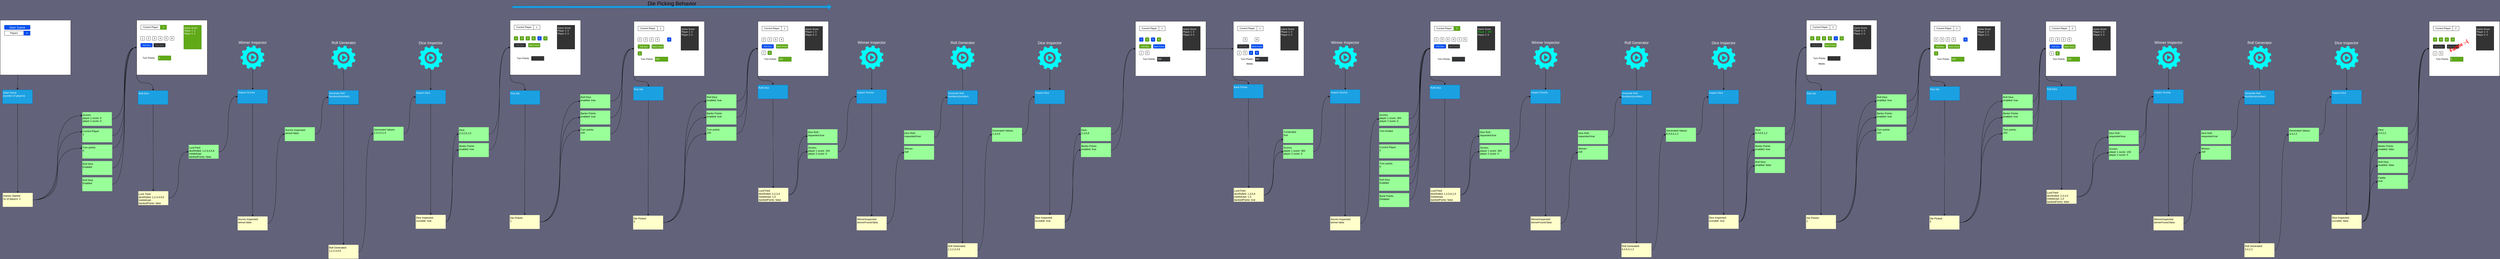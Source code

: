 <mxfile>
    <diagram id="QUSuAPqb3YD-Z2VtuKKH" name="Page-1">
        <mxGraphModel dx="2273" dy="1405" grid="0" gridSize="10" guides="1" tooltips="1" connect="1" arrows="1" fold="1" page="1" pageScale="1" pageWidth="5200" pageHeight="2200" background="#62627A" math="0" shadow="0">
            <root>
                <mxCell id="0"/>
                <mxCell id="1" parent="0"/>
                <mxCell id="113" style="edgeStyle=orthogonalEdgeStyle;curved=1;html=1;entryX=0;entryY=0.25;entryDx=0;entryDy=0;fontSize=12;fontColor=#FFFFFF;" parent="1" source="10" target="17" edge="1">
                    <mxGeometry relative="1" as="geometry"/>
                </mxCell>
                <mxCell id="114" style="edgeStyle=orthogonalEdgeStyle;curved=1;html=1;entryX=0;entryY=0.25;entryDx=0;entryDy=0;fontSize=12;fontColor=#FFFFFF;" parent="1" source="10" target="47" edge="1">
                    <mxGeometry relative="1" as="geometry"/>
                </mxCell>
                <mxCell id="115" style="edgeStyle=orthogonalEdgeStyle;curved=1;html=1;entryX=0;entryY=0.25;entryDx=0;entryDy=0;fontSize=12;fontColor=#FFFFFF;" parent="1" source="10" target="18" edge="1">
                    <mxGeometry relative="1" as="geometry"/>
                </mxCell>
                <mxCell id="10" value="Games Started&lt;br&gt;no of players: 2" style="whiteSpace=wrap;html=1;fontSize=13;fillColor=#FFFFCC;strokeColor=none;align=left;verticalAlign=top;fontColor=#000000;" parent="1" vertex="1">
                    <mxGeometry x="235" y="1413" width="153" height="71" as="geometry"/>
                </mxCell>
                <mxCell id="441" style="edgeStyle=orthogonalEdgeStyle;curved=1;html=1;entryX=0;entryY=0.5;entryDx=0;entryDy=0;" parent="1" source="13" target="439" edge="1">
                    <mxGeometry relative="1" as="geometry">
                        <mxPoint x="1163.667" y="1094.5" as="targetPoint"/>
                    </mxGeometry>
                </mxCell>
                <mxCell id="13" value="Luck Tried:&lt;br&gt;diceRolled: 1,2,3,4,5,6&lt;br&gt;meldsKept:&amp;nbsp;&lt;br&gt;bankedPoints: false" style="whiteSpace=wrap;html=1;fontSize=13;fillColor=#FFFFCC;strokeColor=none;align=left;verticalAlign=top;fontColor=#000000;" parent="1" vertex="1">
                    <mxGeometry x="927" y="1404" width="153" height="71" as="geometry"/>
                </mxCell>
                <mxCell id="223" style="edgeStyle=orthogonalEdgeStyle;curved=1;html=1;entryX=0;entryY=0.25;entryDx=0;entryDy=0;fontSize=12;fontColor=#FFFFFF;exitX=1;exitY=0.5;exitDx=0;exitDy=0;" parent="1" source="445" target="176" edge="1">
                    <mxGeometry relative="1" as="geometry">
                        <mxPoint x="2975.84" y="1564.556" as="sourcePoint"/>
                    </mxGeometry>
                </mxCell>
                <mxCell id="81" style="edgeStyle=orthogonalEdgeStyle;html=1;fontSize=12;fontColor=#FFFFFF;curved=1;exitX=1;exitY=0.25;exitDx=0;exitDy=0;entryX=0;entryY=0.5;entryDx=0;entryDy=0;" parent="1" source="17" target="110" edge="1">
                    <mxGeometry relative="1" as="geometry">
                        <mxPoint x="912" y="680" as="targetPoint"/>
                    </mxGeometry>
                </mxCell>
                <mxCell id="17" value="Turn points:&lt;br&gt;0" style="whiteSpace=wrap;html=1;fontSize=13;fillColor=#99FF99;strokeColor=none;align=left;verticalAlign=top;labelBackgroundColor=none;fontColor=#000000;" parent="1" vertex="1">
                    <mxGeometry x="641" y="1166" width="153" height="71" as="geometry"/>
                </mxCell>
                <mxCell id="78" style="edgeStyle=orthogonalEdgeStyle;html=1;fontSize=12;fontColor=#FFFFFF;curved=1;exitX=1;exitY=0.5;exitDx=0;exitDy=0;entryX=0;entryY=0.5;entryDx=0;entryDy=0;" parent="1" source="18" target="110" edge="1">
                    <mxGeometry relative="1" as="geometry">
                        <mxPoint x="919" y="670" as="targetPoint"/>
                    </mxGeometry>
                </mxCell>
                <mxCell id="131" style="edgeStyle=orthogonalEdgeStyle;curved=1;html=1;entryX=0;entryY=0.5;entryDx=0;entryDy=0;fontSize=12;fontColor=#FFFFFF;exitX=1;exitY=0.5;exitDx=0;exitDy=0;" parent="1" source="618" target="130" edge="1">
                    <mxGeometry relative="1" as="geometry"/>
                </mxCell>
                <mxCell id="165" style="edgeStyle=orthogonalEdgeStyle;curved=1;html=1;exitX=0;exitY=1;exitDx=0;exitDy=0;fontSize=12;fontColor=#FFFFFF;" parent="1" source="97" target="132" edge="1">
                    <mxGeometry relative="1" as="geometry"/>
                </mxCell>
                <mxCell id="97" value="" style="whiteSpace=wrap;html=1;movable=1;resizable=1;rotatable=1;deletable=1;editable=1;connectable=1;" parent="1" vertex="1">
                    <mxGeometry x="2825" y="530" width="360" height="280" as="geometry"/>
                </mxCell>
                <mxCell id="106" value="&lt;font color=&quot;#ffffff&quot;&gt;Game Score&lt;br&gt;Player 1: 0&lt;br&gt;&lt;/font&gt;&lt;span style=&quot;color: rgb(255, 255, 255);&quot;&gt;Player 2: 0&lt;/span&gt;&lt;font color=&quot;#ffffff&quot;&gt;&lt;br&gt;&lt;/font&gt;" style="whiteSpace=wrap;html=1;rounded=0;strokeColor=#000000;fontColor=#808080;fillColor=#333333;align=left;verticalAlign=top;" parent="1" vertex="1">
                    <mxGeometry x="3065" y="555.8" width="90" height="122.22" as="geometry"/>
                </mxCell>
                <mxCell id="107" value="Current Player" style="rounded=0;whiteSpace=wrap;html=1;fontSize=12;fillColor=none;" parent="1" vertex="1">
                    <mxGeometry x="2845.68" y="555" width="99.32" height="22.97" as="geometry"/>
                </mxCell>
                <mxCell id="108" value="1" style="whiteSpace=wrap;html=1;fontSize=12;" parent="1" vertex="1">
                    <mxGeometry x="2945" y="555" width="32.27" height="22.94" as="geometry"/>
                </mxCell>
                <mxCell id="109" value="Roll Dice" style="rounded=1;whiteSpace=wrap;html=1;strokeColor=#23445d;fontSize=10;fontColor=#808080;fillColor=#333333;" parent="1" vertex="1">
                    <mxGeometry x="2845" y="648.02" width="60" height="20" as="geometry"/>
                </mxCell>
                <mxCell id="125" style="edgeStyle=orthogonalEdgeStyle;curved=1;html=1;exitX=0;exitY=1;exitDx=0;exitDy=0;fontSize=12;fontColor=#FFFFFF;" parent="1" source="110" target="124" edge="1">
                    <mxGeometry relative="1" as="geometry"/>
                </mxCell>
                <mxCell id="110" value="3" style="group;movable=1;resizable=1;rotatable=1;deletable=1;editable=1;connectable=1;fillColor=#60a917;fontColor=#ffffff;strokeColor=#2D7600;align=right;" parent="1" vertex="1" connectable="0">
                    <mxGeometry x="919" y="530" width="360" height="280" as="geometry"/>
                </mxCell>
                <mxCell id="57" value="" style="whiteSpace=wrap;html=1;movable=0;resizable=0;rotatable=0;deletable=0;editable=0;connectable=0;" parent="110" vertex="1">
                    <mxGeometry width="360" height="280" as="geometry"/>
                </mxCell>
                <mxCell id="71" value="" style="group" parent="110" vertex="1" connectable="0">
                    <mxGeometry x="20" y="83" width="170" height="20" as="geometry"/>
                </mxCell>
                <mxCell id="63" value="1" style="whiteSpace=wrap;html=1;aspect=fixed;fontColor=#000000;fillColor=#FFFFFF;strokeColor=#000000;rounded=1;container=0;" parent="71" vertex="1">
                    <mxGeometry width="20" height="20" as="geometry"/>
                </mxCell>
                <mxCell id="64" value="2" style="whiteSpace=wrap;html=1;aspect=fixed;fontColor=#000000;fillColor=#FFFFFF;strokeColor=#000000;rounded=1;container=0;" parent="71" vertex="1">
                    <mxGeometry x="30" width="20" height="20" as="geometry"/>
                </mxCell>
                <mxCell id="65" value="3" style="whiteSpace=wrap;html=1;aspect=fixed;fontColor=#000000;fillColor=#FFFFFF;strokeColor=#000000;rounded=1;container=0;" parent="71" vertex="1">
                    <mxGeometry x="60" width="20" height="20" as="geometry"/>
                </mxCell>
                <mxCell id="66" value="4" style="whiteSpace=wrap;html=1;aspect=fixed;fontColor=#000000;fillColor=#FFFFFF;strokeColor=#000000;rounded=1;container=0;" parent="71" vertex="1">
                    <mxGeometry x="90" width="20" height="20" as="geometry"/>
                </mxCell>
                <mxCell id="67" value="5" style="whiteSpace=wrap;html=1;aspect=fixed;fontColor=#000000;fillColor=#FFFFFF;strokeColor=#000000;rounded=1;container=0;" parent="71" vertex="1">
                    <mxGeometry x="120" width="20" height="20" as="geometry"/>
                </mxCell>
                <mxCell id="68" value="6" style="whiteSpace=wrap;html=1;aspect=fixed;fontColor=#000000;fillColor=#FFFFFF;strokeColor=#000000;rounded=1;container=0;" parent="71" vertex="1">
                    <mxGeometry x="150" width="20" height="20" as="geometry"/>
                </mxCell>
                <mxCell id="75" value="&lt;font color=&quot;#ffffff&quot;&gt;Game Score&lt;br&gt;Player 1: 0&lt;br&gt;&lt;/font&gt;&lt;span style=&quot;color: rgb(255, 255, 255);&quot;&gt;Player 2: 0&lt;/span&gt;&lt;font color=&quot;#ffffff&quot;&gt;&lt;br&gt;&lt;/font&gt;" style="whiteSpace=wrap;html=1;rounded=0;strokeColor=#2D7600;fontColor=#ffffff;fillColor=#60a917;align=left;verticalAlign=top;" parent="110" vertex="1">
                    <mxGeometry x="240" y="25.8" width="90" height="122.22" as="geometry"/>
                </mxCell>
                <mxCell id="76" value="Current Player" style="rounded=0;whiteSpace=wrap;html=1;fontSize=12;fillColor=none;" parent="110" vertex="1">
                    <mxGeometry x="20.68" y="25" width="99.32" height="22.97" as="geometry"/>
                </mxCell>
                <mxCell id="77" value="1" style="whiteSpace=wrap;html=1;fontSize=12;fillColor=#60a917;fontColor=#ffffff;strokeColor=#2D7600;" parent="110" vertex="1">
                    <mxGeometry x="120" y="25" width="32.27" height="22.94" as="geometry"/>
                </mxCell>
                <mxCell id="226" value="Roll Dice" style="rounded=1;whiteSpace=wrap;html=1;strokeColor=#001DBC;fontSize=10;fontColor=#ffffff;fillColor=#0050ef;" parent="110" vertex="1">
                    <mxGeometry x="20" y="118.02" width="60" height="20" as="geometry"/>
                </mxCell>
                <mxCell id="227" value="Pick Dice" style="rounded=1;whiteSpace=wrap;html=1;strokeColor=#23445d;fontSize=10;fontColor=#808080;fillColor=#333333;verticalAlign=middle;gradientColor=none;" parent="110" vertex="1">
                    <mxGeometry x="86.27" y="118.02" width="60" height="20" as="geometry"/>
                </mxCell>
                <mxCell id="313" value="Turn Points:" style="rounded=0;whiteSpace=wrap;html=1;fontSize=12;fillColor=none;strokeColor=none;" parent="110" vertex="1">
                    <mxGeometry x="21.68" y="182" width="80.41" height="22.97" as="geometry"/>
                </mxCell>
                <mxCell id="314" value="0" style="whiteSpace=wrap;html=1;fontSize=12;align=left;fillColor=#60a917;strokeColor=#2D7600;fontColor=#ffffff;" parent="110" vertex="1">
                    <mxGeometry x="109.09" y="182" width="65.59" height="22.94" as="geometry"/>
                </mxCell>
                <mxCell id="111" value="" style="group;movable=1;resizable=1;rotatable=1;deletable=1;editable=1;connectable=1;" parent="1" vertex="1" connectable="0">
                    <mxGeometry x="222" y="530" width="360" height="280" as="geometry"/>
                </mxCell>
                <mxCell id="4" value="" style="whiteSpace=wrap;html=1;container=0;" parent="111" vertex="1">
                    <mxGeometry width="360" height="280" as="geometry"/>
                </mxCell>
                <mxCell id="72" value="Start Game" style="rounded=1;whiteSpace=wrap;html=1;fontSize=16;fillColor=#0050ef;fontColor=#ffffff;strokeColor=#001DBC;container=0;" parent="111" vertex="1">
                    <mxGeometry x="21.409" y="25.762" width="131.593" height="21.98" as="geometry"/>
                </mxCell>
                <mxCell id="73" value="Players" style="rounded=0;whiteSpace=wrap;html=1;fontSize=12;fillColor=none;container=0;" parent="111" vertex="1">
                    <mxGeometry x="21.41" y="54.74" width="98.59" height="22.97" as="geometry"/>
                </mxCell>
                <mxCell id="74" value="2" style="whiteSpace=wrap;html=1;fontSize=12;container=0;fillColor=#0050ef;fontColor=#ffffff;strokeColor=#001DBC;" parent="111" vertex="1">
                    <mxGeometry x="120" y="54.74" width="33" height="22.94" as="geometry"/>
                </mxCell>
                <mxCell id="112" style="edgeStyle=orthogonalEdgeStyle;curved=1;html=1;fontSize=12;fontColor=#FFFFFF;exitX=0.25;exitY=1;exitDx=0;exitDy=0;" parent="1" source="4" target="438" edge="1">
                    <mxGeometry relative="1" as="geometry"/>
                </mxCell>
                <mxCell id="126" style="edgeStyle=orthogonalEdgeStyle;curved=1;html=1;fontSize=12;fontColor=#FFFFFF;exitX=0.5;exitY=1;exitDx=0;exitDy=0;entryX=0.5;entryY=0;entryDx=0;entryDy=0;" parent="1" source="124" target="13" edge="1">
                    <mxGeometry relative="1" as="geometry">
                        <mxPoint x="986" y="1360" as="targetPoint"/>
                    </mxGeometry>
                </mxCell>
                <mxCell id="124" value="Roll Dice" style="whiteSpace=wrap;html=1;fontSize=13;fillColor=#1ba1e2;strokeColor=#006EAF;align=left;verticalAlign=top;labelBackgroundColor=none;fontColor=#ffffff;" parent="1" vertex="1">
                    <mxGeometry x="926" y="890" width="153" height="71" as="geometry"/>
                </mxCell>
                <mxCell id="727" style="edgeStyle=orthogonalEdgeStyle;curved=1;html=1;entryX=0;entryY=0.5;entryDx=0;entryDy=0;" parent="1" source="130" target="699" edge="1">
                    <mxGeometry relative="1" as="geometry"/>
                </mxCell>
                <mxCell id="130" value="Generated Values:&lt;br&gt;2,3,2,5,1,5" style="whiteSpace=wrap;html=1;fontSize=13;fillColor=#99FF99;strokeColor=none;align=left;verticalAlign=top;labelBackgroundColor=none;fontColor=#000000;" parent="1" vertex="1">
                    <mxGeometry x="2128" y="1075" width="153" height="71" as="geometry"/>
                </mxCell>
                <mxCell id="167" style="edgeStyle=orthogonalEdgeStyle;curved=1;html=1;fontSize=12;fontColor=#FFFFFF;entryX=0.5;entryY=0;entryDx=0;entryDy=0;" parent="1" source="132" target="445" edge="1">
                    <mxGeometry relative="1" as="geometry">
                        <mxPoint x="2899.333" y="1529" as="targetPoint"/>
                    </mxGeometry>
                </mxCell>
                <mxCell id="132" value="Pick Die" style="whiteSpace=wrap;html=1;fontSize=13;fillColor=#1ba1e2;strokeColor=#006EAF;align=left;verticalAlign=top;labelBackgroundColor=none;fontColor=#ffffff;" parent="1" vertex="1">
                    <mxGeometry x="2824.27" y="890" width="153" height="71" as="geometry"/>
                </mxCell>
                <mxCell id="79" style="edgeStyle=orthogonalEdgeStyle;html=1;fontSize=12;fontColor=#FFFFFF;curved=1;entryX=0;entryY=0.5;entryDx=0;entryDy=0;" parent="1" source="47" target="110" edge="1">
                    <mxGeometry relative="1" as="geometry">
                        <mxPoint x="919" y="670" as="targetPoint"/>
                    </mxGeometry>
                </mxCell>
                <mxCell id="47" value="Current Player&lt;br&gt;1" style="whiteSpace=wrap;html=1;fontSize=13;fillColor=#99FF99;strokeColor=none;align=left;verticalAlign=top;labelBackgroundColor=none;fontColor=#000000;" parent="1" vertex="1">
                    <mxGeometry x="641" y="1083" width="153" height="71" as="geometry"/>
                </mxCell>
                <mxCell id="18" value="Scores:&lt;br&gt;player 1 score: 0&lt;br&gt;player 2 score: 0" style="whiteSpace=wrap;html=1;fontSize=13;fillColor=#99FF99;strokeColor=none;align=left;verticalAlign=top;labelBackgroundColor=none;fontColor=#000000;" parent="1" vertex="1">
                    <mxGeometry x="641" y="1000" width="150.85" height="70" as="geometry"/>
                </mxCell>
                <mxCell id="582" style="edgeStyle=orthogonalEdgeStyle;curved=1;html=1;entryX=0;entryY=0.5;entryDx=0;entryDy=0;fontSize=16;" parent="1" source="176" target="450" edge="1">
                    <mxGeometry relative="1" as="geometry"/>
                </mxCell>
                <mxCell id="176" value="Turn points:&lt;br&gt;100" style="whiteSpace=wrap;html=1;fontSize=13;fillColor=#99FF99;strokeColor=none;align=left;verticalAlign=top;labelBackgroundColor=none;fontColor=#000000;" parent="1" vertex="1">
                    <mxGeometry x="3183" y="1075" width="153" height="71" as="geometry"/>
                </mxCell>
                <mxCell id="225" value="Bank Points" style="rounded=1;whiteSpace=wrap;html=1;strokeColor=#2D7600;fontSize=10;fontColor=#ffffff;fillColor=#60a917;verticalAlign=middle;" parent="1" vertex="1">
                    <mxGeometry x="2918" y="648.02" width="60" height="20" as="geometry"/>
                </mxCell>
                <mxCell id="311" value="Turn Points:" style="rounded=0;whiteSpace=wrap;html=1;fontSize=12;fillColor=none;strokeColor=none;align=right;" parent="1" vertex="1">
                    <mxGeometry x="2845.68" y="714" width="80.41" height="22.97" as="geometry"/>
                </mxCell>
                <mxCell id="312" value="0" style="whiteSpace=wrap;html=1;fontSize=12;align=left;fillColor=#333333;strokeColor=#999999;" parent="1" vertex="1">
                    <mxGeometry x="2933.09" y="714" width="65.59" height="22.94" as="geometry"/>
                </mxCell>
                <mxCell id="408" value="&lt;font style=&quot;font-size: 19px;&quot;&gt;&lt;br&gt;&lt;span style=&quot;color: rgb(255, 255, 255); font-family: Helvetica; font-style: normal; font-variant-ligatures: normal; font-variant-caps: normal; font-weight: 400; letter-spacing: normal; orphans: 2; text-align: center; text-indent: 0px; text-transform: none; widows: 2; word-spacing: 0px; -webkit-text-stroke-width: 0px; text-decoration-thickness: initial; text-decoration-style: initial; text-decoration-color: initial; float: none; display: inline !important;&quot;&gt;&lt;br&gt;Roll Generator&lt;/span&gt;&lt;br&gt;&lt;/font&gt;" style="sketch=0;html=1;aspect=fixed;strokeColor=#666666;shadow=0;align=center;verticalAlign=bottom;fillColor=#00FFFF;shape=mxgraph.gcp2.play_gear;fontColor=#333333;labelPosition=center;verticalLabelPosition=top;labelBackgroundColor=none;horizontal=1;spacingTop=0;" parent="1" vertex="1">
                    <mxGeometry x="1913" y="660" width="123" height="123" as="geometry"/>
                </mxCell>
                <mxCell id="436" value="" style="edgeStyle=orthogonalEdgeStyle;curved=1;html=1;endArrow=none;" parent="1" source="408" target="435" edge="1">
                    <mxGeometry relative="1" as="geometry">
                        <mxPoint x="1974.5" y="783" as="sourcePoint"/>
                        <mxPoint x="1974.5" y="1359.0" as="targetPoint"/>
                    </mxGeometry>
                </mxCell>
                <mxCell id="437" style="edgeStyle=orthogonalEdgeStyle;curved=1;html=1;entryX=0.5;entryY=0;entryDx=0;entryDy=0;" parent="1" source="435" target="618" edge="1">
                    <mxGeometry relative="1" as="geometry">
                        <mxPoint x="1974.571" y="1529" as="targetPoint"/>
                    </mxGeometry>
                </mxCell>
                <mxCell id="435" value="Generate Roll Numbers(number)" style="whiteSpace=wrap;html=1;fontSize=13;fillColor=#1ba1e2;strokeColor=#006EAF;align=left;verticalAlign=top;labelBackgroundColor=none;fontColor=#ffffff;" parent="1" vertex="1">
                    <mxGeometry x="1899" y="890" width="153" height="71" as="geometry"/>
                </mxCell>
                <mxCell id="442" style="edgeStyle=orthogonalEdgeStyle;curved=1;html=1;entryX=0.5;entryY=0;entryDx=0;entryDy=0;" parent="1" source="438" target="10" edge="1">
                    <mxGeometry relative="1" as="geometry"/>
                </mxCell>
                <mxCell id="438" value="Staet Game&lt;br&gt;(number of players)" style="whiteSpace=wrap;html=1;fontSize=13;fillColor=#1ba1e2;strokeColor=#006EAF;align=left;verticalAlign=top;labelBackgroundColor=none;fontColor=#ffffff;" parent="1" vertex="1">
                    <mxGeometry x="234" y="886" width="153" height="71" as="geometry"/>
                </mxCell>
                <mxCell id="725" style="edgeStyle=orthogonalEdgeStyle;curved=1;html=1;entryX=0;entryY=0.5;entryDx=0;entryDy=0;" parent="1" source="439" target="719" edge="1">
                    <mxGeometry relative="1" as="geometry"/>
                </mxCell>
                <mxCell id="439" value="LuckTried:&lt;br&gt;diceRolled: 1,2,3,4,5,6&lt;br&gt;meldsKept:&amp;nbsp;&lt;br&gt;bankedPoints: false" style="whiteSpace=wrap;html=1;fontSize=13;fillColor=#99FF99;strokeColor=none;align=left;verticalAlign=top;labelBackgroundColor=none;fontColor=#000000;" parent="1" vertex="1">
                    <mxGeometry x="1184" y="1167" width="153" height="71" as="geometry"/>
                </mxCell>
                <mxCell id="583" style="edgeStyle=orthogonalEdgeStyle;curved=1;html=1;entryX=0;entryY=0.5;entryDx=0;entryDy=0;fontSize=16;" parent="1" source="445" target="578" edge="1">
                    <mxGeometry relative="1" as="geometry"/>
                </mxCell>
                <mxCell id="584" style="edgeStyle=orthogonalEdgeStyle;curved=1;html=1;entryX=0;entryY=0.5;entryDx=0;entryDy=0;fontSize=16;" parent="1" source="445" target="579" edge="1">
                    <mxGeometry relative="1" as="geometry"/>
                </mxCell>
                <mxCell id="445" value="Die Picked:&lt;br&gt;1" style="whiteSpace=wrap;html=1;fontSize=13;fillColor=#FFFFCC;strokeColor=none;align=left;verticalAlign=top;fontColor=#000000;" parent="1" vertex="1">
                    <mxGeometry x="2822.84" y="1526" width="153" height="71" as="geometry"/>
                </mxCell>
                <mxCell id="446" value="Die Picking Behavior" style="shape=flexArrow;endArrow=classic;html=1;curved=1;fillColor=#1ba1e2;strokeColor=#006EAF;startArrow=none;labelBackgroundColor=none;fontColor=default;fontSize=27;verticalAlign=bottom;" parent="1" edge="1">
                    <mxGeometry width="50" height="50" relative="1" as="geometry">
                        <mxPoint x="2836" y="463" as="sourcePoint"/>
                        <mxPoint x="4467" y="462" as="targetPoint"/>
                    </mxGeometry>
                </mxCell>
                <mxCell id="553" style="edgeStyle=orthogonalEdgeStyle;curved=1;html=1;exitX=0;exitY=1;exitDx=0;exitDy=0;entryX=0.5;entryY=0;entryDx=0;entryDy=0;fontSize=16;" parent="1" source="450" target="550" edge="1">
                    <mxGeometry relative="1" as="geometry"/>
                </mxCell>
                <mxCell id="450" value="" style="whiteSpace=wrap;html=1;movable=1;resizable=1;rotatable=1;deletable=1;editable=1;connectable=1;" parent="1" vertex="1">
                    <mxGeometry x="3457" y="536" width="360" height="280" as="geometry"/>
                </mxCell>
                <mxCell id="459" value="&lt;font color=&quot;#ffffff&quot;&gt;Game Score&lt;br&gt;Player 1: 0&lt;br&gt;&lt;/font&gt;&lt;span style=&quot;color: rgb(255, 255, 255);&quot;&gt;Player 2: 0&lt;/span&gt;&lt;font color=&quot;#ffffff&quot;&gt;&lt;br&gt;&lt;/font&gt;" style="whiteSpace=wrap;html=1;rounded=0;strokeColor=#000000;fontColor=#808080;fillColor=#333333;align=left;verticalAlign=top;" parent="1" vertex="1">
                    <mxGeometry x="3697" y="561.8" width="90" height="122.22" as="geometry"/>
                </mxCell>
                <mxCell id="460" value="Current Player" style="rounded=0;whiteSpace=wrap;html=1;fontSize=12;fillColor=none;" parent="1" vertex="1">
                    <mxGeometry x="3477.68" y="561" width="99.32" height="22.97" as="geometry"/>
                </mxCell>
                <mxCell id="461" value="1" style="whiteSpace=wrap;html=1;fontSize=12;" parent="1" vertex="1">
                    <mxGeometry x="3577" y="561" width="32.27" height="22.94" as="geometry"/>
                </mxCell>
                <mxCell id="462" value="Roll Dice" style="rounded=1;whiteSpace=wrap;html=1;strokeColor=#2D7600;fontSize=10;fontColor=#ffffff;fillColor=#60a917;" parent="1" vertex="1">
                    <mxGeometry x="3477" y="655.02" width="60" height="20" as="geometry"/>
                </mxCell>
                <mxCell id="464" value="Bank Points" style="rounded=1;whiteSpace=wrap;html=1;strokeColor=#2D7600;fontSize=10;fontColor=#ffffff;fillColor=#60a917;verticalAlign=middle;" parent="1" vertex="1">
                    <mxGeometry x="3548" y="655.02" width="60" height="20" as="geometry"/>
                </mxCell>
                <mxCell id="465" value="Turn Points:" style="rounded=0;whiteSpace=wrap;html=1;fontSize=12;fillColor=none;strokeColor=none;align=right;" parent="1" vertex="1">
                    <mxGeometry x="3477.68" y="718" width="80.41" height="22.97" as="geometry"/>
                </mxCell>
                <mxCell id="466" value="100" style="whiteSpace=wrap;html=1;fontSize=12;align=left;fillColor=#60a917;strokeColor=#2D7600;fontColor=#ffffff;" parent="1" vertex="1">
                    <mxGeometry x="3565.09" y="718" width="65.59" height="22.94" as="geometry"/>
                </mxCell>
                <mxCell id="600" style="edgeStyle=orthogonalEdgeStyle;curved=1;html=1;exitX=0;exitY=1;exitDx=0;exitDy=0;fontColor=#FFFFFF;" parent="1" source="467" target="574" edge="1">
                    <mxGeometry relative="1" as="geometry"/>
                </mxCell>
                <mxCell id="467" value="" style="whiteSpace=wrap;html=1;movable=1;resizable=1;rotatable=1;deletable=1;editable=1;connectable=1;" parent="1" vertex="1">
                    <mxGeometry x="4090" y="536" width="360" height="280" as="geometry"/>
                </mxCell>
                <mxCell id="476" value="&lt;font color=&quot;#ffffff&quot;&gt;Game Score&lt;br&gt;Player 1: 0&lt;br&gt;&lt;/font&gt;&lt;span style=&quot;color: rgb(255, 255, 255);&quot;&gt;Player 2: 0&lt;/span&gt;&lt;font color=&quot;#ffffff&quot;&gt;&lt;br&gt;&lt;/font&gt;" style="whiteSpace=wrap;html=1;rounded=0;strokeColor=#000000;fontColor=#808080;fillColor=#333333;align=left;verticalAlign=top;" parent="1" vertex="1">
                    <mxGeometry x="4330" y="561.8" width="90" height="122.22" as="geometry"/>
                </mxCell>
                <mxCell id="477" value="Current Player" style="rounded=0;whiteSpace=wrap;html=1;fontSize=12;fillColor=none;" parent="1" vertex="1">
                    <mxGeometry x="4110.68" y="561" width="99.32" height="22.97" as="geometry"/>
                </mxCell>
                <mxCell id="478" value="1" style="whiteSpace=wrap;html=1;fontSize=12;" parent="1" vertex="1">
                    <mxGeometry x="4210" y="561" width="32.27" height="22.94" as="geometry"/>
                </mxCell>
                <mxCell id="479" value="Roll Dice" style="rounded=1;whiteSpace=wrap;html=1;strokeColor=#001DBC;fontSize=10;fontColor=#ffffff;fillColor=#0050ef;" parent="1" vertex="1">
                    <mxGeometry x="4110" y="654.02" width="60" height="20" as="geometry"/>
                </mxCell>
                <mxCell id="481" value="Bank Points" style="rounded=1;whiteSpace=wrap;html=1;strokeColor=#2D7600;fontSize=10;fontColor=#ffffff;fillColor=#60a917;verticalAlign=middle;" parent="1" vertex="1">
                    <mxGeometry x="4183" y="654.02" width="60" height="20" as="geometry"/>
                </mxCell>
                <mxCell id="452" value="1" style="whiteSpace=wrap;html=1;aspect=fixed;fontColor=#ffffff;fillColor=#60a917;strokeColor=#2D7600;rounded=1;container=0;" parent="1" vertex="1">
                    <mxGeometry x="3477" y="690" width="20" height="20" as="geometry"/>
                </mxCell>
                <mxCell id="453" value="2" style="whiteSpace=wrap;html=1;aspect=fixed;fontColor=#000000;fillColor=#FFFFFF;strokeColor=#000000;rounded=1;container=0;" parent="1" vertex="1">
                    <mxGeometry x="3477" y="619" width="20" height="20" as="geometry"/>
                </mxCell>
                <mxCell id="454" value="3" style="whiteSpace=wrap;html=1;aspect=fixed;fontColor=#000000;fillColor=#FFFFFF;strokeColor=#000000;rounded=1;container=0;" parent="1" vertex="1">
                    <mxGeometry x="3507" y="619" width="20" height="20" as="geometry"/>
                </mxCell>
                <mxCell id="455" value="2" style="whiteSpace=wrap;html=1;aspect=fixed;fontColor=#000000;fillColor=#FFFFFF;strokeColor=#000000;rounded=1;container=0;" parent="1" vertex="1">
                    <mxGeometry x="3537" y="619" width="20" height="20" as="geometry"/>
                </mxCell>
                <mxCell id="456" value="5" style="whiteSpace=wrap;html=1;aspect=fixed;fontColor=#000000;fillColor=#FFFFFF;strokeColor=#000000;rounded=1;container=0;" parent="1" vertex="1">
                    <mxGeometry x="3567" y="619" width="20" height="20" as="geometry"/>
                </mxCell>
                <mxCell id="457" value="5" style="whiteSpace=wrap;html=1;aspect=fixed;fontColor=#ffffff;fillColor=#0050ef;strokeColor=#001DBC;rounded=1;container=0;" parent="1" vertex="1">
                    <mxGeometry x="3627" y="619" width="20" height="20" as="geometry"/>
                </mxCell>
                <mxCell id="469" value="1" style="whiteSpace=wrap;html=1;aspect=fixed;fontColor=#000000;fillColor=#FFFFFF;strokeColor=#000000;rounded=1;container=0;" parent="1" vertex="1">
                    <mxGeometry x="4110" y="687" width="20" height="20" as="geometry"/>
                </mxCell>
                <mxCell id="470" value="2" style="whiteSpace=wrap;html=1;aspect=fixed;fontColor=#000000;fillColor=#FFFFFF;strokeColor=#000000;rounded=1;container=0;" parent="1" vertex="1">
                    <mxGeometry x="4110" y="620" width="20" height="20" as="geometry"/>
                </mxCell>
                <mxCell id="471" value="2" style="whiteSpace=wrap;html=1;aspect=fixed;fontColor=#000000;fillColor=#FFFFFF;strokeColor=#000000;rounded=1;container=0;" parent="1" vertex="1">
                    <mxGeometry x="4140" y="619" width="20" height="20" as="geometry"/>
                </mxCell>
                <mxCell id="472" value="3" style="whiteSpace=wrap;html=1;aspect=fixed;fontColor=#000000;fillColor=#FFFFFF;strokeColor=#000000;rounded=1;container=0;" parent="1" vertex="1">
                    <mxGeometry x="4170" y="619" width="20" height="20" as="geometry"/>
                </mxCell>
                <mxCell id="473" value="4" style="whiteSpace=wrap;html=1;aspect=fixed;fontColor=#000000;fillColor=#FFFFFF;strokeColor=#000000;rounded=1;container=0;" parent="1" vertex="1">
                    <mxGeometry x="4200" y="619" width="20" height="20" as="geometry"/>
                </mxCell>
                <mxCell id="474" value="5" style="whiteSpace=wrap;html=1;aspect=fixed;fontColor=#ffffff;fillColor=#60a917;strokeColor=#2D7600;rounded=1;container=0;" parent="1" vertex="1">
                    <mxGeometry x="4140" y="687" width="20" height="20" as="geometry"/>
                </mxCell>
                <mxCell id="643" style="edgeStyle=orthogonalEdgeStyle;curved=1;html=1;exitX=0;exitY=1;exitDx=0;exitDy=0;entryX=0.5;entryY=0;entryDx=0;entryDy=0;fontColor=#FFFFFF;" parent="1" source="502" target="638" edge="1">
                    <mxGeometry relative="1" as="geometry"/>
                </mxCell>
                <mxCell id="502" value="" style="whiteSpace=wrap;html=1;movable=1;resizable=1;rotatable=1;deletable=1;editable=1;connectable=1;" parent="1" vertex="1">
                    <mxGeometry x="6517" y="536" width="360" height="280" as="geometry"/>
                </mxCell>
                <mxCell id="504" value="&lt;font color=&quot;#ffffff&quot;&gt;Game Score&lt;br&gt;Player 1: 0&lt;br&gt;&lt;/font&gt;&lt;span style=&quot;color: rgb(255, 255, 255);&quot;&gt;Player 2: 0&lt;/span&gt;&lt;font color=&quot;#ffffff&quot;&gt;&lt;br&gt;&lt;/font&gt;" style="whiteSpace=wrap;html=1;rounded=0;strokeColor=#000000;fontColor=#808080;fillColor=#333333;align=left;verticalAlign=top;" parent="1" vertex="1">
                    <mxGeometry x="6758" y="561.8" width="90" height="122.22" as="geometry"/>
                </mxCell>
                <mxCell id="505" value="Current Player" style="rounded=0;whiteSpace=wrap;html=1;fontSize=12;fillColor=none;" parent="1" vertex="1">
                    <mxGeometry x="6537.68" y="561" width="99.32" height="22.97" as="geometry"/>
                </mxCell>
                <mxCell id="506" value="1" style="whiteSpace=wrap;html=1;fontSize=12;" parent="1" vertex="1">
                    <mxGeometry x="6637" y="561" width="32.27" height="22.94" as="geometry"/>
                </mxCell>
                <mxCell id="507" value="Roll Dice" style="rounded=1;whiteSpace=wrap;html=1;strokeColor=#23445d;fontSize=10;fontColor=#808080;fillColor=#333333;gradientColor=none;" parent="1" vertex="1">
                    <mxGeometry x="6537" y="654.02" width="60" height="20" as="geometry"/>
                </mxCell>
                <mxCell id="509" value="Bank Points" style="rounded=1;whiteSpace=wrap;html=1;strokeColor=#001DBC;fontSize=10;fontColor=#ffffff;fillColor=#0050ef;verticalAlign=middle;" parent="1" vertex="1">
                    <mxGeometry x="6608" y="654.02" width="60" height="20" as="geometry"/>
                </mxCell>
                <mxCell id="512" value="1" style="whiteSpace=wrap;html=1;aspect=fixed;fontColor=#000000;fillColor=#FFFFFF;strokeColor=#000000;rounded=1;container=0;" parent="1" vertex="1">
                    <mxGeometry x="6537" y="688" width="20" height="20" as="geometry"/>
                </mxCell>
                <mxCell id="513" value="1" style="whiteSpace=wrap;html=1;aspect=fixed;fontColor=#ffffff;fillColor=#0050ef;strokeColor=#001DBC;rounded=1;container=0;" parent="1" vertex="1">
                    <mxGeometry x="6597" y="687" width="20" height="20" as="geometry"/>
                </mxCell>
                <mxCell id="514" value="3" style="whiteSpace=wrap;html=1;aspect=fixed;fontColor=#000000;fillColor=#FFFFFF;strokeColor=#000000;rounded=1;container=0;" parent="1" vertex="1">
                    <mxGeometry x="6567" y="619" width="20" height="20" as="geometry"/>
                </mxCell>
                <mxCell id="515" value="5" style="whiteSpace=wrap;html=1;aspect=fixed;fontColor=#ffffff;fillColor=#0050ef;strokeColor=#001DBC;rounded=1;container=0;" parent="1" vertex="1">
                    <mxGeometry x="6627" y="687" width="20" height="20" as="geometry"/>
                </mxCell>
                <mxCell id="516" value="6" style="whiteSpace=wrap;html=1;aspect=fixed;fontColor=#000000;fillColor=#FFFFFF;strokeColor=#000000;rounded=1;container=0;" parent="1" vertex="1">
                    <mxGeometry x="6627" y="619" width="20" height="20" as="geometry"/>
                </mxCell>
                <mxCell id="517" value="5" style="whiteSpace=wrap;html=1;aspect=fixed;fontColor=#000000;fillColor=#FFFFFF;strokeColor=#000000;rounded=1;container=0;" parent="1" vertex="1">
                    <mxGeometry x="6567" y="687" width="20" height="20" as="geometry"/>
                </mxCell>
                <mxCell id="554" style="edgeStyle=orthogonalEdgeStyle;curved=1;html=1;exitX=0.5;exitY=1;exitDx=0;exitDy=0;entryX=0.5;entryY=0;entryDx=0;entryDy=0;fontSize=16;" parent="1" source="550" target="552" edge="1">
                    <mxGeometry relative="1" as="geometry"/>
                </mxCell>
                <mxCell id="550" value="Pick Die" style="whiteSpace=wrap;html=1;fontSize=13;fillColor=#1ba1e2;strokeColor=#006EAF;align=left;verticalAlign=top;labelBackgroundColor=none;fontColor=#ffffff;" parent="1" vertex="1">
                    <mxGeometry x="3454.43" y="869" width="153" height="71" as="geometry"/>
                </mxCell>
                <mxCell id="605" style="edgeStyle=orthogonalEdgeStyle;curved=1;html=1;entryX=0;entryY=0.5;entryDx=0;entryDy=0;fontColor=#FFFFFF;" parent="1" source="552" target="601" edge="1">
                    <mxGeometry relative="1" as="geometry"/>
                </mxCell>
                <mxCell id="606" style="edgeStyle=orthogonalEdgeStyle;curved=1;html=1;entryX=0;entryY=0.5;entryDx=0;entryDy=0;fontColor=#FFFFFF;" parent="1" source="552" target="602" edge="1">
                    <mxGeometry relative="1" as="geometry"/>
                </mxCell>
                <mxCell id="607" style="edgeStyle=orthogonalEdgeStyle;curved=1;html=1;entryX=0;entryY=0.5;entryDx=0;entryDy=0;fontColor=#FFFFFF;" parent="1" source="552" target="603" edge="1">
                    <mxGeometry relative="1" as="geometry"/>
                </mxCell>
                <mxCell id="552" value="Die Picked:&lt;br&gt;5" style="whiteSpace=wrap;html=1;fontSize=13;fillColor=#FFFFCC;strokeColor=none;align=left;verticalAlign=top;fontColor=#000000;" parent="1" vertex="1">
                    <mxGeometry x="3453" y="1529" width="153" height="71" as="geometry"/>
                </mxCell>
                <mxCell id="628" style="edgeStyle=orthogonalEdgeStyle;curved=1;html=1;fontColor=#FFFFFF;" parent="1" source="574" target="625" edge="1">
                    <mxGeometry relative="1" as="geometry"/>
                </mxCell>
                <mxCell id="574" value="Rolll Dice" style="whiteSpace=wrap;html=1;fontSize=13;fillColor=#1ba1e2;strokeColor=#006EAF;align=left;verticalAlign=top;labelBackgroundColor=none;fontColor=#ffffff;" parent="1" vertex="1">
                    <mxGeometry x="4090" y="861" width="153" height="71" as="geometry"/>
                </mxCell>
                <mxCell id="581" style="edgeStyle=orthogonalEdgeStyle;curved=1;html=1;entryX=0;entryY=0.5;entryDx=0;entryDy=0;fontSize=16;" parent="1" source="578" target="450" edge="1">
                    <mxGeometry relative="1" as="geometry"/>
                </mxCell>
                <mxCell id="578" value="Banks Points:&lt;br&gt;enabled: true" style="whiteSpace=wrap;html=1;fontSize=13;fillColor=#99FF99;strokeColor=none;align=left;verticalAlign=top;labelBackgroundColor=none;fontColor=#000000;" parent="1" vertex="1">
                    <mxGeometry x="3183" y="992" width="153" height="71" as="geometry"/>
                </mxCell>
                <mxCell id="580" style="edgeStyle=orthogonalEdgeStyle;curved=1;html=1;entryX=0;entryY=0.5;entryDx=0;entryDy=0;fontSize=16;" parent="1" source="579" target="450" edge="1">
                    <mxGeometry relative="1" as="geometry"/>
                </mxCell>
                <mxCell id="579" value="Roll Dice:&lt;br&gt;enabled: true" style="whiteSpace=wrap;html=1;fontSize=13;fillColor=#99FF99;strokeColor=none;align=left;verticalAlign=top;labelBackgroundColor=none;fontColor=#000000;" parent="1" vertex="1">
                    <mxGeometry x="3183" y="909" width="153" height="71" as="geometry"/>
                </mxCell>
                <mxCell id="586" style="edgeStyle=orthogonalEdgeStyle;html=1;entryX=0;entryY=0.5;entryDx=0;entryDy=0;curved=1;" parent="1" source="585" target="110" edge="1">
                    <mxGeometry relative="1" as="geometry"/>
                </mxCell>
                <mxCell id="585" value="Roll Dice:&lt;br&gt;Enabled" style="whiteSpace=wrap;html=1;fontSize=13;fillColor=#99FF99;strokeColor=none;align=left;verticalAlign=top;labelBackgroundColor=none;fontColor=#000000;" parent="1" vertex="1">
                    <mxGeometry x="641" y="1250" width="153" height="71" as="geometry"/>
                </mxCell>
                <mxCell id="595" value="Turn Points:" style="rounded=0;whiteSpace=wrap;html=1;fontSize=12;fillColor=none;strokeColor=none;align=right;" parent="1" vertex="1">
                    <mxGeometry x="4107.68" y="718" width="80.41" height="22.97" as="geometry"/>
                </mxCell>
                <mxCell id="596" value="150" style="whiteSpace=wrap;html=1;fontSize=12;align=left;fillColor=#60a917;strokeColor=#2D7600;fontColor=#ffffff;" parent="1" vertex="1">
                    <mxGeometry x="4195.09" y="718" width="65.59" height="22.94" as="geometry"/>
                </mxCell>
                <mxCell id="641" style="edgeStyle=orthogonalEdgeStyle;curved=1;html=1;entryX=0;entryY=0.5;entryDx=0;entryDy=0;fontColor=#FFFFFF;" parent="1" source="601" target="467" edge="1">
                    <mxGeometry relative="1" as="geometry"/>
                </mxCell>
                <mxCell id="601" value="Turn points:&lt;br&gt;150" style="whiteSpace=wrap;html=1;fontSize=13;fillColor=#99FF99;strokeColor=none;align=left;verticalAlign=top;labelBackgroundColor=none;fontColor=#000000;" parent="1" vertex="1">
                    <mxGeometry x="3827" y="1075" width="153" height="71" as="geometry"/>
                </mxCell>
                <mxCell id="640" style="edgeStyle=orthogonalEdgeStyle;curved=1;html=1;entryX=0;entryY=0.5;entryDx=0;entryDy=0;fontColor=#FFFFFF;" parent="1" source="602" target="467" edge="1">
                    <mxGeometry relative="1" as="geometry"/>
                </mxCell>
                <mxCell id="602" value="Banks Points:&lt;br&gt;enabled: true" style="whiteSpace=wrap;html=1;fontSize=13;fillColor=#99FF99;strokeColor=none;align=left;verticalAlign=top;labelBackgroundColor=none;fontColor=#000000;" parent="1" vertex="1">
                    <mxGeometry x="3827" y="992" width="153" height="71" as="geometry"/>
                </mxCell>
                <mxCell id="639" style="edgeStyle=orthogonalEdgeStyle;curved=1;html=1;entryX=0;entryY=0.5;entryDx=0;entryDy=0;fontColor=#FFFFFF;" parent="1" source="603" target="467" edge="1">
                    <mxGeometry relative="1" as="geometry"/>
                </mxCell>
                <mxCell id="603" value="Roll Dice:&lt;br&gt;enabled: true" style="whiteSpace=wrap;html=1;fontSize=13;fillColor=#99FF99;strokeColor=none;align=left;verticalAlign=top;labelBackgroundColor=none;fontColor=#000000;" parent="1" vertex="1">
                    <mxGeometry x="3827" y="909" width="153" height="71" as="geometry"/>
                </mxCell>
                <mxCell id="611" value="Generate Roll Numbers(number)" style="whiteSpace=wrap;html=1;fontSize=13;fillColor=#1ba1e2;strokeColor=#006EAF;align=left;verticalAlign=top;labelBackgroundColor=none;fontColor=#ffffff;" parent="1" vertex="1">
                    <mxGeometry x="1899" y="891" width="153" height="71" as="geometry"/>
                </mxCell>
                <mxCell id="614" value="Generate Roll Numbers(number)" style="whiteSpace=wrap;html=1;fontSize=13;fillColor=#1ba1e2;strokeColor=#006EAF;align=left;verticalAlign=top;labelBackgroundColor=none;fontColor=#ffffff;" parent="1" vertex="1">
                    <mxGeometry x="1899" y="890" width="153" height="71" as="geometry"/>
                </mxCell>
                <mxCell id="617" value="Generate Roll Numbers(number)" style="whiteSpace=wrap;html=1;fontSize=13;fillColor=#1ba1e2;strokeColor=#006EAF;align=left;verticalAlign=top;labelBackgroundColor=none;fontColor=#ffffff;" parent="1" vertex="1">
                    <mxGeometry x="1899" y="889" width="153" height="71" as="geometry"/>
                </mxCell>
                <mxCell id="618" value="Roll Generated:&lt;br&gt;1,2,2,3,4,5" style="whiteSpace=wrap;html=1;fontSize=13;fillColor=#FFFFCC;strokeColor=none;align=left;verticalAlign=top;fontColor=#000000;" parent="1" vertex="1">
                    <mxGeometry x="1898" y="1678" width="153" height="71" as="geometry"/>
                </mxCell>
                <mxCell id="620" value="Generate Roll Numbers(number)" style="whiteSpace=wrap;html=1;fontSize=13;fillColor=#1ba1e2;strokeColor=#006EAF;align=left;verticalAlign=top;labelBackgroundColor=none;fontColor=#ffffff;" parent="1" vertex="1">
                    <mxGeometry x="1898" y="889" width="153" height="71" as="geometry"/>
                </mxCell>
                <mxCell id="624" value="Scores:&lt;br&gt;player 1 score: 150&lt;br&gt;player 2 score: 0" style="whiteSpace=wrap;html=1;fontSize=13;fillColor=#99FF99;strokeColor=none;align=left;verticalAlign=top;labelBackgroundColor=none;fontColor=#000000;" parent="1" vertex="1">
                    <mxGeometry x="4344" y="1167" width="153" height="71" as="geometry"/>
                </mxCell>
                <mxCell id="629" style="edgeStyle=orthogonalEdgeStyle;curved=1;html=1;entryX=0;entryY=0.5;entryDx=0;entryDy=0;fontColor=#FFFFFF;" parent="1" source="625" target="624" edge="1">
                    <mxGeometry relative="1" as="geometry"/>
                </mxCell>
                <mxCell id="813" style="edgeStyle=orthogonalEdgeStyle;curved=1;html=1;entryX=0;entryY=0.5;entryDx=0;entryDy=0;" edge="1" parent="1" source="625" target="812">
                    <mxGeometry relative="1" as="geometry"/>
                </mxCell>
                <mxCell id="625" value="LuckTried:&lt;br&gt;diceRolled: 2,2,3,4&lt;br&gt;meldsKept: 1,5&lt;br&gt;bankedPoints: false" style="whiteSpace=wrap;html=1;fontSize=13;fillColor=#FFFFCC;strokeColor=none;align=left;verticalAlign=top;fontColor=#000000;" parent="1" vertex="1">
                    <mxGeometry x="4091.84" y="1387" width="153" height="71" as="geometry"/>
                </mxCell>
                <mxCell id="645" style="edgeStyle=orthogonalEdgeStyle;curved=1;html=1;fontColor=#FFFFFF;" parent="1" source="638" target="644" edge="1">
                    <mxGeometry relative="1" as="geometry"/>
                </mxCell>
                <mxCell id="638" value="Bank Points" style="whiteSpace=wrap;html=1;fontSize=13;fillColor=#1ba1e2;strokeColor=#006EAF;align=left;verticalAlign=top;labelBackgroundColor=none;fontColor=#ffffff;" parent="1" vertex="1">
                    <mxGeometry x="6517" y="858" width="153" height="71" as="geometry"/>
                </mxCell>
                <mxCell id="781" style="edgeStyle=orthogonalEdgeStyle;curved=1;html=1;entryX=0;entryY=0.5;entryDx=0;entryDy=0;" parent="1" source="644" target="780" edge="1">
                    <mxGeometry relative="1" as="geometry"/>
                </mxCell>
                <mxCell id="809" style="edgeStyle=orthogonalEdgeStyle;curved=1;html=1;entryX=0;entryY=0.75;entryDx=0;entryDy=0;" edge="1" parent="1" source="644" target="808">
                    <mxGeometry relative="1" as="geometry"/>
                </mxCell>
                <mxCell id="644" value="LuckTried:&lt;br&gt;diceRolled: 1,3,5,6&lt;br&gt;meldsKept: 1,5&lt;br&gt;bankedPoints: true" style="whiteSpace=wrap;html=1;fontSize=13;fillColor=#FFFFCC;strokeColor=none;align=left;verticalAlign=top;fontColor=#000000;" parent="1" vertex="1">
                    <mxGeometry x="6518.84" y="1387" width="153" height="71" as="geometry"/>
                </mxCell>
                <mxCell id="667" value="Turn Points:" style="rounded=0;whiteSpace=wrap;html=1;fontSize=12;fillColor=none;strokeColor=none;align=right;" parent="1" vertex="1">
                    <mxGeometry x="6540.68" y="718" width="80.41" height="22.97" as="geometry"/>
                </mxCell>
                <mxCell id="668" value="300" style="whiteSpace=wrap;html=1;fontSize=12;align=left;fillColor=#333333;strokeColor=#314354;fontColor=#ffffff;" parent="1" vertex="1">
                    <mxGeometry x="6628.09" y="718" width="65.59" height="22.94" as="geometry"/>
                </mxCell>
                <mxCell id="669" value="Melds:" style="rounded=0;whiteSpace=wrap;html=1;fontSize=12;fillColor=none;strokeColor=none;align=right;" parent="1" vertex="1">
                    <mxGeometry x="6540.68" y="742" width="80.41" height="22.97" as="geometry"/>
                </mxCell>
                <mxCell id="697" style="edgeStyle=orthogonalEdgeStyle;curved=1;html=1;fontSize=10;fontColor=#FFFFFF;exitX=0.508;exitY=0.992;exitDx=0;exitDy=0;exitPerimeter=0;" parent="1" source="702" target="699" edge="1">
                    <mxGeometry relative="1" as="geometry">
                        <mxPoint x="2419.5" y="784" as="sourcePoint"/>
                    </mxGeometry>
                </mxCell>
                <mxCell id="698" style="edgeStyle=orthogonalEdgeStyle;curved=1;html=1;fontSize=10;fontColor=#FFFFFF;" parent="1" source="699" target="701" edge="1">
                    <mxGeometry relative="1" as="geometry"/>
                </mxCell>
                <mxCell id="699" value="Inspect Dice" style="whiteSpace=wrap;html=1;fontSize=13;fillColor=#1ba1e2;strokeColor=#006EAF;align=left;verticalAlign=top;labelBackgroundColor=none;fontColor=#ffffff;" parent="1" vertex="1">
                    <mxGeometry x="2343" y="887" width="153" height="71" as="geometry"/>
                </mxCell>
                <mxCell id="700" style="edgeStyle=orthogonalEdgeStyle;curved=1;html=1;entryX=0;entryY=0.5;entryDx=0;entryDy=0;" parent="1" source="701" target="703" edge="1">
                    <mxGeometry relative="1" as="geometry"/>
                </mxCell>
                <mxCell id="728" style="edgeStyle=orthogonalEdgeStyle;curved=1;html=1;entryX=0;entryY=0.5;entryDx=0;entryDy=0;" parent="1" source="701" target="716" edge="1">
                    <mxGeometry relative="1" as="geometry"/>
                </mxCell>
                <mxCell id="701" value="Dice Inspected:&lt;br&gt;scorable: true" style="whiteSpace=wrap;html=1;fontSize=13;fillColor=#FFFFCC;strokeColor=none;align=left;verticalAlign=top;fontColor=#000000;" parent="1" vertex="1">
                    <mxGeometry x="2343" y="1525" width="153" height="71" as="geometry"/>
                </mxCell>
                <mxCell id="702" value="&lt;font style=&quot;font-size: 19px;&quot;&gt;&lt;br&gt;&lt;span style=&quot;color: rgb(255, 255, 255); font-family: Helvetica; font-style: normal; font-variant-ligatures: normal; font-variant-caps: normal; font-weight: 400; letter-spacing: normal; orphans: 2; text-align: center; text-indent: 0px; text-transform: none; widows: 2; word-spacing: 0px; -webkit-text-stroke-width: 0px; text-decoration-thickness: initial; text-decoration-style: initial; text-decoration-color: initial; float: none; display: inline !important;&quot;&gt;&lt;br&gt;Dice Inspector&lt;/span&gt;&lt;br&gt;&lt;/font&gt;" style="sketch=0;html=1;aspect=fixed;strokeColor=#666666;shadow=0;align=center;verticalAlign=bottom;fillColor=#00FFFF;shape=mxgraph.gcp2.play_gear;fontColor=#333333;labelPosition=center;verticalLabelPosition=top;labelBackgroundColor=none;horizontal=1;spacingTop=0;" parent="1" vertex="1">
                    <mxGeometry x="2357.5" y="661" width="123" height="123" as="geometry"/>
                </mxCell>
                <mxCell id="729" style="edgeStyle=orthogonalEdgeStyle;curved=1;html=1;entryX=0;entryY=0.5;entryDx=0;entryDy=0;" parent="1" source="703" target="97" edge="1">
                    <mxGeometry relative="1" as="geometry"/>
                </mxCell>
                <mxCell id="703" value="Dice:&lt;br&gt;2,3,2,5,1,5" style="whiteSpace=wrap;html=1;fontSize=13;fillColor=#99FF99;strokeColor=none;align=left;verticalAlign=top;labelBackgroundColor=none;fontColor=#000000;" parent="1" vertex="1">
                    <mxGeometry x="2563" y="1077" width="153" height="71" as="geometry"/>
                </mxCell>
                <mxCell id="767" style="edgeStyle=orthogonalEdgeStyle;curved=1;html=1;entryX=0;entryY=0.5;entryDx=0;entryDy=0;" parent="1" source="716" target="97" edge="1">
                    <mxGeometry relative="1" as="geometry"/>
                </mxCell>
                <mxCell id="716" value="Banks Points:&lt;br&gt;enabled: true" style="whiteSpace=wrap;html=1;fontSize=13;fillColor=#99FF99;strokeColor=none;align=left;verticalAlign=top;labelBackgroundColor=none;fontColor=#000000;" parent="1" vertex="1">
                    <mxGeometry x="2563" y="1158.5" width="153" height="71" as="geometry"/>
                </mxCell>
                <mxCell id="717" style="edgeStyle=orthogonalEdgeStyle;curved=1;html=1;fontSize=10;fontColor=#FFFFFF;exitX=0.508;exitY=0.992;exitDx=0;exitDy=0;exitPerimeter=0;" parent="1" source="722" target="719" edge="1">
                    <mxGeometry relative="1" as="geometry">
                        <mxPoint x="1510.5" y="782" as="sourcePoint"/>
                    </mxGeometry>
                </mxCell>
                <mxCell id="718" style="edgeStyle=orthogonalEdgeStyle;curved=1;html=1;fontSize=10;fontColor=#FFFFFF;" parent="1" source="719" target="721" edge="1">
                    <mxGeometry relative="1" as="geometry"/>
                </mxCell>
                <mxCell id="719" value="Inspect Scores" style="whiteSpace=wrap;html=1;fontSize=13;fillColor=#1ba1e2;strokeColor=#006EAF;align=left;verticalAlign=top;labelBackgroundColor=none;fontColor=#ffffff;" parent="1" vertex="1">
                    <mxGeometry x="1434" y="885" width="153" height="71" as="geometry"/>
                </mxCell>
                <mxCell id="720" style="edgeStyle=orthogonalEdgeStyle;curved=1;html=1;entryX=0;entryY=0.5;entryDx=0;entryDy=0;" parent="1" source="721" target="723" edge="1">
                    <mxGeometry relative="1" as="geometry"/>
                </mxCell>
                <mxCell id="721" value="Socres Inspected:&lt;br&gt;winner:false" style="whiteSpace=wrap;html=1;fontSize=13;fillColor=#FFFFCC;strokeColor=none;align=left;verticalAlign=top;fontColor=#000000;" parent="1" vertex="1">
                    <mxGeometry x="1434" y="1533" width="153" height="71" as="geometry"/>
                </mxCell>
                <mxCell id="722" value="&lt;font style=&quot;font-size: 19px;&quot;&gt;&lt;br&gt;&lt;span style=&quot;color: rgb(255, 255, 255); font-family: Helvetica; font-style: normal; font-variant-ligatures: normal; font-variant-caps: normal; font-weight: 400; letter-spacing: normal; orphans: 2; text-align: center; text-indent: 0px; text-transform: none; widows: 2; word-spacing: 0px; -webkit-text-stroke-width: 0px; text-decoration-thickness: initial; text-decoration-style: initial; text-decoration-color: initial; float: none; display: inline !important;&quot;&gt;&lt;br&gt;Winner Inspector&lt;/span&gt;&lt;br&gt;&lt;/font&gt;" style="sketch=0;html=1;aspect=fixed;strokeColor=#666666;shadow=0;align=center;verticalAlign=bottom;fillColor=#00FFFF;shape=mxgraph.gcp2.play_gear;fontColor=#333333;labelPosition=center;verticalLabelPosition=top;labelBackgroundColor=none;horizontal=1;spacingTop=0;" parent="1" vertex="1">
                    <mxGeometry x="1448.5" y="659" width="123" height="123" as="geometry"/>
                </mxCell>
                <mxCell id="726" style="edgeStyle=orthogonalEdgeStyle;curved=1;html=1;entryX=0;entryY=0.5;entryDx=0;entryDy=0;" parent="1" source="723" target="620" edge="1">
                    <mxGeometry relative="1" as="geometry"/>
                </mxCell>
                <mxCell id="723" value="Socres Inspected:&lt;br&gt;winner:false" style="whiteSpace=wrap;html=1;fontSize=13;fillColor=#99FF99;strokeColor=none;align=left;verticalAlign=top;labelBackgroundColor=none;fontColor=#000000;" parent="1" vertex="1">
                    <mxGeometry x="1675" y="1077" width="153" height="71" as="geometry"/>
                </mxCell>
                <mxCell id="99" value="2" style="whiteSpace=wrap;html=1;aspect=fixed;fontColor=#ffffff;fillColor=#60a917;strokeColor=#2D7600;rounded=1;container=0;" parent="1" vertex="1">
                    <mxGeometry x="2845" y="613" width="20" height="20" as="geometry"/>
                </mxCell>
                <mxCell id="100" value="3" style="whiteSpace=wrap;html=1;aspect=fixed;fontColor=#ffffff;fillColor=#60a917;strokeColor=#2D7600;rounded=1;container=0;" parent="1" vertex="1">
                    <mxGeometry x="2875" y="613" width="20" height="20" as="geometry"/>
                </mxCell>
                <mxCell id="101" value="2" style="whiteSpace=wrap;html=1;aspect=fixed;fontColor=#ffffff;fillColor=#60a917;strokeColor=#2D7600;rounded=1;container=0;" parent="1" vertex="1">
                    <mxGeometry x="2905" y="613" width="20" height="20" as="geometry"/>
                </mxCell>
                <mxCell id="102" value="5" style="whiteSpace=wrap;html=1;aspect=fixed;fontColor=#ffffff;fillColor=#60a917;strokeColor=#2D7600;rounded=1;container=0;" parent="1" vertex="1">
                    <mxGeometry x="2935" y="613" width="20" height="20" as="geometry"/>
                </mxCell>
                <mxCell id="103" value="1" style="whiteSpace=wrap;html=1;aspect=fixed;fontColor=#ffffff;fillColor=#0050ef;strokeColor=#001DBC;rounded=1;container=0;" parent="1" vertex="1">
                    <mxGeometry x="2965" y="613" width="20" height="20" as="geometry"/>
                </mxCell>
                <mxCell id="104" value="5" style="whiteSpace=wrap;html=1;aspect=fixed;fontColor=#ffffff;fillColor=#60a917;strokeColor=#2D7600;rounded=1;container=0;" parent="1" vertex="1">
                    <mxGeometry x="2995" y="613" width="20" height="20" as="geometry"/>
                </mxCell>
                <mxCell id="732" style="edgeStyle=orthogonalEdgeStyle;curved=1;html=1;entryX=0;entryY=0.5;entryDx=0;entryDy=0;fontSize=12;fontColor=#FFFFFF;exitX=1;exitY=0.5;exitDx=0;exitDy=0;" parent="1" source="733" target="735" edge="1">
                    <mxGeometry relative="1" as="geometry">
                        <mxPoint x="5211" y="1588.5" as="sourcePoint"/>
                    </mxGeometry>
                </mxCell>
                <mxCell id="733" value="Roll Generated:&lt;br&gt;1,2,2,3,4,5" style="whiteSpace=wrap;html=1;fontSize=13;fillColor=#FFFFCC;strokeColor=none;align=left;verticalAlign=top;fontColor=#000000;" parent="1" vertex="1">
                    <mxGeometry x="5058" y="1670" width="153" height="71" as="geometry"/>
                </mxCell>
                <mxCell id="734" style="edgeStyle=orthogonalEdgeStyle;curved=1;html=1;entryX=0;entryY=0.5;entryDx=0;entryDy=0;" parent="1" source="735" target="751" edge="1">
                    <mxGeometry relative="1" as="geometry"/>
                </mxCell>
                <mxCell id="735" value="Generated Values:&lt;br&gt;1,3,5,6" style="whiteSpace=wrap;html=1;fontSize=13;fillColor=#99FF99;strokeColor=none;align=left;verticalAlign=top;labelBackgroundColor=none;fontColor=#000000;" parent="1" vertex="1">
                    <mxGeometry x="5285" y="1080" width="153" height="71" as="geometry"/>
                </mxCell>
                <mxCell id="736" value="&lt;font style=&quot;font-size: 19px;&quot;&gt;&lt;br&gt;&lt;span style=&quot;color: rgb(255, 255, 255); font-family: Helvetica; font-style: normal; font-variant-ligatures: normal; font-variant-caps: normal; font-weight: 400; letter-spacing: normal; orphans: 2; text-align: center; text-indent: 0px; text-transform: none; widows: 2; word-spacing: 0px; -webkit-text-stroke-width: 0px; text-decoration-thickness: initial; text-decoration-style: initial; text-decoration-color: initial; float: none; display: inline !important;&quot;&gt;&lt;br&gt;Roll Generator&lt;/span&gt;&lt;br&gt;&lt;/font&gt;" style="sketch=0;html=1;aspect=fixed;strokeColor=#666666;shadow=0;align=center;verticalAlign=bottom;fillColor=#00FFFF;shape=mxgraph.gcp2.play_gear;fontColor=#333333;labelPosition=center;verticalLabelPosition=top;labelBackgroundColor=none;horizontal=1;spacingTop=0;" parent="1" vertex="1">
                    <mxGeometry x="5073" y="660" width="123" height="123" as="geometry"/>
                </mxCell>
                <mxCell id="737" value="" style="edgeStyle=orthogonalEdgeStyle;curved=1;html=1;endArrow=none;" parent="1" source="736" target="739" edge="1">
                    <mxGeometry relative="1" as="geometry">
                        <mxPoint x="5134.5" y="783" as="sourcePoint"/>
                        <mxPoint x="5134.5" y="1359.0" as="targetPoint"/>
                    </mxGeometry>
                </mxCell>
                <mxCell id="738" style="edgeStyle=orthogonalEdgeStyle;curved=1;html=1;" parent="1" source="739" target="733" edge="1">
                    <mxGeometry relative="1" as="geometry"/>
                </mxCell>
                <mxCell id="739" value="Generate Roll Numbers(number)" style="whiteSpace=wrap;html=1;fontSize=13;fillColor=#1ba1e2;strokeColor=#006EAF;align=left;verticalAlign=top;labelBackgroundColor=none;fontColor=#ffffff;" parent="1" vertex="1">
                    <mxGeometry x="5059" y="890" width="153" height="71" as="geometry"/>
                </mxCell>
                <mxCell id="740" style="edgeStyle=orthogonalEdgeStyle;curved=1;html=1;entryX=0;entryY=0.5;entryDx=0;entryDy=0;" parent="1" target="760" edge="1">
                    <mxGeometry relative="1" as="geometry">
                        <mxPoint x="4497" y="1202.429" as="sourcePoint"/>
                    </mxGeometry>
                </mxCell>
                <mxCell id="741" value="Generate Roll Numbers(number)" style="whiteSpace=wrap;html=1;fontSize=13;fillColor=#1ba1e2;strokeColor=#006EAF;align=left;verticalAlign=top;labelBackgroundColor=none;fontColor=#ffffff;" parent="1" vertex="1">
                    <mxGeometry x="5059" y="891" width="153" height="71" as="geometry"/>
                </mxCell>
                <mxCell id="743" value="Generate Roll Numbers(number)" style="whiteSpace=wrap;html=1;fontSize=13;fillColor=#1ba1e2;strokeColor=#006EAF;align=left;verticalAlign=top;labelBackgroundColor=none;fontColor=#ffffff;" parent="1" vertex="1">
                    <mxGeometry x="5059" y="890" width="153" height="71" as="geometry"/>
                </mxCell>
                <mxCell id="745" value="Generate Roll Numbers(number)" style="whiteSpace=wrap;html=1;fontSize=13;fillColor=#1ba1e2;strokeColor=#006EAF;align=left;verticalAlign=top;labelBackgroundColor=none;fontColor=#ffffff;" parent="1" vertex="1">
                    <mxGeometry x="5059" y="889" width="153" height="71" as="geometry"/>
                </mxCell>
                <mxCell id="747" value="Generate Roll Numbers(number)" style="whiteSpace=wrap;html=1;fontSize=13;fillColor=#1ba1e2;strokeColor=#006EAF;align=left;verticalAlign=top;labelBackgroundColor=none;fontColor=#ffffff;" parent="1" vertex="1">
                    <mxGeometry x="5058" y="889" width="153" height="71" as="geometry"/>
                </mxCell>
                <mxCell id="749" style="edgeStyle=orthogonalEdgeStyle;curved=1;html=1;fontSize=10;fontColor=#FFFFFF;exitX=0.508;exitY=0.992;exitDx=0;exitDy=0;exitPerimeter=0;" parent="1" source="755" target="751" edge="1">
                    <mxGeometry relative="1" as="geometry">
                        <mxPoint x="5579.5" y="784" as="sourcePoint"/>
                    </mxGeometry>
                </mxCell>
                <mxCell id="750" style="edgeStyle=orthogonalEdgeStyle;curved=1;html=1;fontSize=10;fontColor=#FFFFFF;" parent="1" source="751" target="754" edge="1">
                    <mxGeometry relative="1" as="geometry"/>
                </mxCell>
                <mxCell id="751" value="Inspect Dice" style="whiteSpace=wrap;html=1;fontSize=13;fillColor=#1ba1e2;strokeColor=#006EAF;align=left;verticalAlign=top;labelBackgroundColor=none;fontColor=#ffffff;" parent="1" vertex="1">
                    <mxGeometry x="5503" y="887" width="153" height="71" as="geometry"/>
                </mxCell>
                <mxCell id="753" style="edgeStyle=orthogonalEdgeStyle;curved=1;html=1;entryX=0;entryY=0.5;entryDx=0;entryDy=0;" parent="1" source="754" target="757" edge="1">
                    <mxGeometry relative="1" as="geometry"/>
                </mxCell>
                <mxCell id="770" style="edgeStyle=orthogonalEdgeStyle;curved=1;html=1;entryX=0;entryY=0.5;entryDx=0;entryDy=0;" parent="1" source="754" target="769" edge="1">
                    <mxGeometry relative="1" as="geometry"/>
                </mxCell>
                <mxCell id="754" value="Dice Inspected:&lt;br&gt;scorable: true" style="whiteSpace=wrap;html=1;fontSize=13;fillColor=#FFFFCC;strokeColor=none;align=left;verticalAlign=top;fontColor=#000000;" parent="1" vertex="1">
                    <mxGeometry x="5503" y="1525" width="153" height="71" as="geometry"/>
                </mxCell>
                <mxCell id="755" value="&lt;font style=&quot;font-size: 19px;&quot;&gt;&lt;br&gt;&lt;span style=&quot;color: rgb(255, 255, 255); font-family: Helvetica; font-style: normal; font-variant-ligatures: normal; font-variant-caps: normal; font-weight: 400; letter-spacing: normal; orphans: 2; text-align: center; text-indent: 0px; text-transform: none; widows: 2; word-spacing: 0px; -webkit-text-stroke-width: 0px; text-decoration-thickness: initial; text-decoration-style: initial; text-decoration-color: initial; float: none; display: inline !important;&quot;&gt;&lt;br&gt;Dice Inspector&lt;/span&gt;&lt;br&gt;&lt;/font&gt;" style="sketch=0;html=1;aspect=fixed;strokeColor=#666666;shadow=0;align=center;verticalAlign=bottom;fillColor=#00FFFF;shape=mxgraph.gcp2.play_gear;fontColor=#333333;labelPosition=center;verticalLabelPosition=top;labelBackgroundColor=none;horizontal=1;spacingTop=0;" parent="1" vertex="1">
                    <mxGeometry x="5517.5" y="661" width="123" height="123" as="geometry"/>
                </mxCell>
                <mxCell id="848" style="edgeStyle=orthogonalEdgeStyle;curved=1;html=1;entryX=0;entryY=0.5;entryDx=0;entryDy=0;" edge="1" parent="1" source="757" target="831">
                    <mxGeometry relative="1" as="geometry"/>
                </mxCell>
                <mxCell id="757" value="Banks Points:&lt;br&gt;enabled: true" style="whiteSpace=wrap;html=1;fontSize=13;fillColor=#99FF99;strokeColor=none;align=left;verticalAlign=top;labelBackgroundColor=none;fontColor=#000000;" parent="1" vertex="1">
                    <mxGeometry x="5739" y="1158.5" width="153" height="71" as="geometry"/>
                </mxCell>
                <mxCell id="758" style="edgeStyle=orthogonalEdgeStyle;curved=1;html=1;fontSize=10;fontColor=#FFFFFF;exitX=0.508;exitY=0.992;exitDx=0;exitDy=0;exitPerimeter=0;" parent="1" source="763" target="760" edge="1">
                    <mxGeometry relative="1" as="geometry">
                        <mxPoint x="4670.5" y="782" as="sourcePoint"/>
                    </mxGeometry>
                </mxCell>
                <mxCell id="759" style="edgeStyle=orthogonalEdgeStyle;curved=1;html=1;fontSize=10;fontColor=#FFFFFF;" parent="1" source="760" target="762" edge="1">
                    <mxGeometry relative="1" as="geometry"/>
                </mxCell>
                <mxCell id="760" value="Inspect Scores" style="whiteSpace=wrap;html=1;fontSize=13;fillColor=#1ba1e2;strokeColor=#006EAF;align=left;verticalAlign=top;labelBackgroundColor=none;fontColor=#ffffff;" parent="1" vertex="1">
                    <mxGeometry x="4594" y="885" width="153" height="71" as="geometry"/>
                </mxCell>
                <mxCell id="761" style="edgeStyle=orthogonalEdgeStyle;curved=1;html=1;entryX=0;entryY=0.5;entryDx=0;entryDy=0;" parent="1" source="762" target="765" edge="1">
                    <mxGeometry relative="1" as="geometry"/>
                </mxCell>
                <mxCell id="762" value="WinnerInspected:&lt;br&gt;winnerFound:false" style="whiteSpace=wrap;html=1;fontSize=13;fillColor=#FFFFCC;strokeColor=none;align=left;verticalAlign=top;fontColor=#000000;" parent="1" vertex="1">
                    <mxGeometry x="4594" y="1533" width="153" height="71" as="geometry"/>
                </mxCell>
                <mxCell id="763" value="&lt;font style=&quot;font-size: 19px;&quot;&gt;&lt;br&gt;&lt;span style=&quot;color: rgb(255, 255, 255); font-family: Helvetica; font-style: normal; font-variant-ligatures: normal; font-variant-caps: normal; font-weight: 400; letter-spacing: normal; orphans: 2; text-align: center; text-indent: 0px; text-transform: none; widows: 2; word-spacing: 0px; -webkit-text-stroke-width: 0px; text-decoration-thickness: initial; text-decoration-style: initial; text-decoration-color: initial; float: none; display: inline !important;&quot;&gt;&lt;br&gt;Winner Inspector&lt;/span&gt;&lt;br&gt;&lt;/font&gt;" style="sketch=0;html=1;aspect=fixed;strokeColor=#666666;shadow=0;align=center;verticalAlign=bottom;fillColor=#00FFFF;shape=mxgraph.gcp2.play_gear;fontColor=#333333;labelPosition=center;verticalLabelPosition=top;labelBackgroundColor=none;horizontal=1;spacingTop=0;" parent="1" vertex="1">
                    <mxGeometry x="4608.5" y="659" width="123" height="123" as="geometry"/>
                </mxCell>
                <mxCell id="764" style="edgeStyle=orthogonalEdgeStyle;curved=1;html=1;entryX=0;entryY=0.5;entryDx=0;entryDy=0;exitX=1;exitY=0.5;exitDx=0;exitDy=0;" parent="1" source="814" target="747" edge="1">
                    <mxGeometry relative="1" as="geometry"/>
                </mxCell>
                <mxCell id="765" value="Winner:&lt;br&gt;null" style="whiteSpace=wrap;html=1;fontSize=13;fillColor=#99FF99;strokeColor=none;align=left;verticalAlign=top;labelBackgroundColor=none;fontColor=#000000;" parent="1" vertex="1">
                    <mxGeometry x="4836" y="1172" width="153" height="71" as="geometry"/>
                </mxCell>
                <mxCell id="847" style="edgeStyle=orthogonalEdgeStyle;curved=1;html=1;entryX=0;entryY=0.5;entryDx=0;entryDy=0;" edge="1" parent="1" source="769" target="831">
                    <mxGeometry relative="1" as="geometry"/>
                </mxCell>
                <mxCell id="769" value="Dice:&lt;br&gt;1,3,5,6" style="whiteSpace=wrap;html=1;fontSize=13;fillColor=#99FF99;strokeColor=none;align=left;verticalAlign=top;labelBackgroundColor=none;fontColor=#000000;" parent="1" vertex="1">
                    <mxGeometry x="5739" y="1077" width="153" height="71" as="geometry"/>
                </mxCell>
                <mxCell id="807" style="edgeStyle=orthogonalEdgeStyle;html=1;entryX=0;entryY=0.5;entryDx=0;entryDy=0;curved=1;" edge="1" parent="1" source="780" target="802">
                    <mxGeometry relative="1" as="geometry"/>
                </mxCell>
                <mxCell id="780" value="Scores:&lt;br&gt;player 1 score: 300&lt;br&gt;player 2 score: 0" style="whiteSpace=wrap;html=1;fontSize=13;fillColor=#99FF99;strokeColor=none;align=left;verticalAlign=top;labelBackgroundColor=none;fontColor=#000000;" parent="1" vertex="1">
                    <mxGeometry x="6771" y="1167" width="153" height="71" as="geometry"/>
                </mxCell>
                <mxCell id="800" style="edgeStyle=orthogonalEdgeStyle;curved=1;html=1;fontSize=10;fontColor=#FFFFFF;exitX=0.508;exitY=0.992;exitDx=0;exitDy=0;exitPerimeter=0;" parent="1" source="805" target="802" edge="1">
                    <mxGeometry relative="1" as="geometry">
                        <mxPoint x="7087.5" y="782" as="sourcePoint"/>
                    </mxGeometry>
                </mxCell>
                <mxCell id="801" style="edgeStyle=orthogonalEdgeStyle;curved=1;html=1;fontSize=10;fontColor=#FFFFFF;" parent="1" source="802" target="804" edge="1">
                    <mxGeometry relative="1" as="geometry"/>
                </mxCell>
                <mxCell id="802" value="Inspect Scores" style="whiteSpace=wrap;html=1;fontSize=13;fillColor=#1ba1e2;strokeColor=#006EAF;align=left;verticalAlign=top;labelBackgroundColor=none;fontColor=#ffffff;" parent="1" vertex="1">
                    <mxGeometry x="7011" y="885" width="153" height="71" as="geometry"/>
                </mxCell>
                <mxCell id="803" style="edgeStyle=orthogonalEdgeStyle;curved=1;html=1;entryX=0;entryY=0.5;entryDx=0;entryDy=0;" parent="1" source="804" target="1006" edge="1">
                    <mxGeometry relative="1" as="geometry">
                        <mxPoint x="7252" y="1335.5" as="targetPoint"/>
                    </mxGeometry>
                </mxCell>
                <mxCell id="804" value="Socres Inspected:&lt;br&gt;winner:false" style="whiteSpace=wrap;html=1;fontSize=13;fillColor=#FFFFCC;strokeColor=none;align=left;verticalAlign=top;fontColor=#000000;" parent="1" vertex="1">
                    <mxGeometry x="7011" y="1533" width="153" height="71" as="geometry"/>
                </mxCell>
                <mxCell id="805" value="&lt;font style=&quot;font-size: 19px;&quot;&gt;&lt;br&gt;&lt;span style=&quot;color: rgb(255, 255, 255); font-family: Helvetica; font-style: normal; font-variant-ligatures: normal; font-variant-caps: normal; font-weight: 400; letter-spacing: normal; orphans: 2; text-align: center; text-indent: 0px; text-transform: none; widows: 2; word-spacing: 0px; -webkit-text-stroke-width: 0px; text-decoration-thickness: initial; text-decoration-style: initial; text-decoration-color: initial; float: none; display: inline !important;&quot;&gt;&lt;br&gt;Winner Inspector&lt;/span&gt;&lt;br&gt;&lt;/font&gt;" style="sketch=0;html=1;aspect=fixed;strokeColor=#666666;shadow=0;align=center;verticalAlign=bottom;fillColor=#00FFFF;shape=mxgraph.gcp2.play_gear;fontColor=#333333;labelPosition=center;verticalLabelPosition=top;labelBackgroundColor=none;horizontal=1;spacingTop=0;" parent="1" vertex="1">
                    <mxGeometry x="7025.5" y="659" width="123" height="123" as="geometry"/>
                </mxCell>
                <mxCell id="808" value="TurnEnded&lt;br&gt;true" style="whiteSpace=wrap;html=1;fontSize=13;fillColor=#99FF99;strokeColor=none;align=left;verticalAlign=top;labelBackgroundColor=none;fontColor=#000000;" vertex="1" parent="1">
                    <mxGeometry x="6771" y="1087" width="153" height="71" as="geometry"/>
                </mxCell>
                <mxCell id="812" value="Dice Roll::&lt;br&gt;requested:true" style="whiteSpace=wrap;html=1;fontSize=13;fillColor=#99FF99;strokeColor=none;align=left;verticalAlign=top;labelBackgroundColor=none;fontColor=#000000;" vertex="1" parent="1">
                    <mxGeometry x="4343" y="1087.5" width="153" height="71" as="geometry"/>
                </mxCell>
                <mxCell id="814" value="Dice Roll::&lt;br&gt;requested:true" style="whiteSpace=wrap;html=1;fontSize=13;fillColor=#99FF99;strokeColor=none;align=left;verticalAlign=top;labelBackgroundColor=none;fontColor=#000000;" vertex="1" parent="1">
                    <mxGeometry x="4836" y="1093" width="153" height="71" as="geometry"/>
                </mxCell>
                <mxCell id="867" style="edgeStyle=orthogonalEdgeStyle;curved=1;html=1;exitX=0;exitY=1;exitDx=0;exitDy=0;" edge="1" parent="1" source="815" target="862">
                    <mxGeometry relative="1" as="geometry"/>
                </mxCell>
                <mxCell id="815" value="" style="whiteSpace=wrap;html=1;movable=1;resizable=1;rotatable=1;deletable=1;editable=1;connectable=1;" vertex="1" parent="1">
                    <mxGeometry x="7522" y="536" width="360" height="280" as="geometry"/>
                </mxCell>
                <mxCell id="816" value="&lt;font color=&quot;#ffffff&quot;&gt;Game Score&lt;/font&gt;&lt;br&gt;&lt;font color=&quot;#00ff00&quot;&gt;Player 1: 300&lt;/font&gt;&lt;br&gt;&lt;span style=&quot;color: rgb(255, 255, 255);&quot;&gt;Player 2: 0&lt;/span&gt;&lt;font color=&quot;#ffffff&quot;&gt;&lt;br&gt;&lt;/font&gt;" style="whiteSpace=wrap;html=1;rounded=0;strokeColor=#000000;fontColor=#808080;fillColor=#333333;align=left;verticalAlign=top;" vertex="1" parent="1">
                    <mxGeometry x="7762" y="561.8" width="90" height="122.22" as="geometry"/>
                </mxCell>
                <mxCell id="817" value="Current Player" style="rounded=0;whiteSpace=wrap;html=1;fontSize=12;fillColor=none;" vertex="1" parent="1">
                    <mxGeometry x="7542.68" y="561" width="99.32" height="22.97" as="geometry"/>
                </mxCell>
                <mxCell id="818" value="2" style="whiteSpace=wrap;html=1;fontSize=12;fillColor=#60a917;fontColor=#ffffff;strokeColor=#2D7600;" vertex="1" parent="1">
                    <mxGeometry x="7642" y="561" width="32.27" height="22.94" as="geometry"/>
                </mxCell>
                <mxCell id="819" value="Roll Dice" style="rounded=1;whiteSpace=wrap;html=1;strokeColor=#001DBC;fontSize=10;fontColor=#ffffff;fillColor=#0050ef;gradientColor=none;" vertex="1" parent="1">
                    <mxGeometry x="7542" y="654.02" width="60" height="20" as="geometry"/>
                </mxCell>
                <mxCell id="820" value="Bank Points" style="rounded=1;whiteSpace=wrap;html=1;strokeColor=#23445d;fontSize=10;fontColor=#808080;fillColor=#333333;verticalAlign=middle;gradientColor=none;" vertex="1" parent="1">
                    <mxGeometry x="7613" y="654.02" width="60" height="20" as="geometry"/>
                </mxCell>
                <mxCell id="821" value="1" style="whiteSpace=wrap;html=1;aspect=fixed;fontColor=#000000;fillColor=#FFFFFF;strokeColor=#000000;rounded=1;container=0;" vertex="1" parent="1">
                    <mxGeometry x="7661" y="619" width="20" height="20" as="geometry"/>
                </mxCell>
                <mxCell id="822" value="1" style="whiteSpace=wrap;html=1;aspect=fixed;fontColor=#000000;fillColor=#FFFFFF;strokeColor=#000000;rounded=1;container=0;" vertex="1" parent="1">
                    <mxGeometry x="7542" y="619" width="20" height="20" as="geometry"/>
                </mxCell>
                <mxCell id="823" value="3" style="whiteSpace=wrap;html=1;aspect=fixed;fontColor=#000000;fillColor=#FFFFFF;strokeColor=#000000;rounded=1;container=0;" vertex="1" parent="1">
                    <mxGeometry x="7572" y="619" width="20" height="20" as="geometry"/>
                </mxCell>
                <mxCell id="824" value="5" style="whiteSpace=wrap;html=1;aspect=fixed;fontColor=#000000;fillColor=#FFFFFF;strokeColor=#000000;rounded=1;container=0;" vertex="1" parent="1">
                    <mxGeometry x="7602" y="619" width="20" height="20" as="geometry"/>
                </mxCell>
                <mxCell id="825" value="6" style="whiteSpace=wrap;html=1;aspect=fixed;fontColor=#000000;fillColor=#FFFFFF;strokeColor=#000000;rounded=1;container=0;" vertex="1" parent="1">
                    <mxGeometry x="7632" y="619" width="20" height="20" as="geometry"/>
                </mxCell>
                <mxCell id="826" value="5" style="whiteSpace=wrap;html=1;aspect=fixed;fontColor=#000000;fillColor=#FFFFFF;strokeColor=#000000;rounded=1;container=0;" vertex="1" parent="1">
                    <mxGeometry x="7689" y="619" width="20" height="20" as="geometry"/>
                </mxCell>
                <mxCell id="827" value="Turn Points:" style="rounded=0;whiteSpace=wrap;html=1;fontSize=12;fillColor=none;strokeColor=none;align=right;" vertex="1" parent="1">
                    <mxGeometry x="7545.68" y="718" width="80.41" height="22.97" as="geometry"/>
                </mxCell>
                <mxCell id="828" value="" style="whiteSpace=wrap;html=1;fontSize=12;align=left;fillColor=#333333;strokeColor=#314354;fontColor=#ffffff;" vertex="1" parent="1">
                    <mxGeometry x="7633.09" y="718" width="65.59" height="22.94" as="geometry"/>
                </mxCell>
                <mxCell id="849" style="edgeStyle=orthogonalEdgeStyle;curved=1;html=1;entryX=0;entryY=0.5;entryDx=0;entryDy=0;" edge="1" parent="1" source="831" target="502">
                    <mxGeometry relative="1" as="geometry"/>
                </mxCell>
                <mxCell id="831" value="" style="whiteSpace=wrap;html=1;movable=1;resizable=1;rotatable=1;deletable=1;editable=1;connectable=1;" vertex="1" parent="1">
                    <mxGeometry x="6017" y="536" width="360" height="280" as="geometry"/>
                </mxCell>
                <mxCell id="832" value="&lt;font color=&quot;#ffffff&quot;&gt;Game Score&lt;br&gt;Player 1: 0&lt;br&gt;&lt;/font&gt;&lt;span style=&quot;color: rgb(255, 255, 255);&quot;&gt;Player 2: 0&lt;/span&gt;&lt;font color=&quot;#ffffff&quot;&gt;&lt;br&gt;&lt;/font&gt;" style="whiteSpace=wrap;html=1;rounded=0;strokeColor=#000000;fontColor=#808080;fillColor=#333333;align=left;verticalAlign=top;" vertex="1" parent="1">
                    <mxGeometry x="6258" y="561.8" width="90" height="122.22" as="geometry"/>
                </mxCell>
                <mxCell id="833" value="Current Player" style="rounded=0;whiteSpace=wrap;html=1;fontSize=12;fillColor=none;" vertex="1" parent="1">
                    <mxGeometry x="6037.68" y="561" width="99.32" height="22.97" as="geometry"/>
                </mxCell>
                <mxCell id="834" value="1" style="whiteSpace=wrap;html=1;fontSize=12;" vertex="1" parent="1">
                    <mxGeometry x="6137" y="561" width="32.27" height="22.94" as="geometry"/>
                </mxCell>
                <mxCell id="835" value="Roll Dice" style="rounded=1;whiteSpace=wrap;html=1;strokeColor=#2D7600;fontSize=10;fontColor=#ffffff;fillColor=#60a917;gradientColor=none;" vertex="1" parent="1">
                    <mxGeometry x="6037" y="654.02" width="60" height="20" as="geometry"/>
                </mxCell>
                <mxCell id="836" value="Bank Points" style="rounded=1;whiteSpace=wrap;html=1;strokeColor=#001DBC;fontSize=10;fontColor=#ffffff;fillColor=#0050ef;verticalAlign=middle;" vertex="1" parent="1">
                    <mxGeometry x="6108" y="654.02" width="60" height="20" as="geometry"/>
                </mxCell>
                <mxCell id="837" value="1" style="whiteSpace=wrap;html=1;aspect=fixed;fontColor=#000000;fillColor=#FFFFFF;strokeColor=#000000;rounded=1;container=0;" vertex="1" parent="1">
                    <mxGeometry x="6037" y="688" width="20" height="20" as="geometry"/>
                </mxCell>
                <mxCell id="838" value="1" style="whiteSpace=wrap;html=1;aspect=fixed;fontColor=#ffffff;fillColor=#0050ef;strokeColor=#001DBC;rounded=1;container=0;" vertex="1" parent="1">
                    <mxGeometry x="6037" y="619" width="20" height="20" as="geometry"/>
                </mxCell>
                <mxCell id="839" value="3" style="whiteSpace=wrap;html=1;aspect=fixed;fontColor=#ffffff;fillColor=#60a917;strokeColor=#2D7600;rounded=1;container=0;" vertex="1" parent="1">
                    <mxGeometry x="6067" y="619" width="20" height="20" as="geometry"/>
                </mxCell>
                <mxCell id="840" value="5" style="whiteSpace=wrap;html=1;aspect=fixed;fontColor=#ffffff;fillColor=#0050ef;strokeColor=#001DBC;rounded=1;container=0;" vertex="1" parent="1">
                    <mxGeometry x="6097" y="619" width="20" height="20" as="geometry"/>
                </mxCell>
                <mxCell id="841" value="6" style="whiteSpace=wrap;html=1;aspect=fixed;fontColor=#ffffff;fillColor=#60a917;strokeColor=#2D7600;rounded=1;container=0;" vertex="1" parent="1">
                    <mxGeometry x="6127" y="619" width="20" height="20" as="geometry"/>
                </mxCell>
                <mxCell id="842" value="5" style="whiteSpace=wrap;html=1;aspect=fixed;fontColor=#000000;fillColor=#FFFFFF;strokeColor=#000000;rounded=1;container=0;" vertex="1" parent="1">
                    <mxGeometry x="6067" y="687" width="20" height="20" as="geometry"/>
                </mxCell>
                <mxCell id="843" value="Turn Points:" style="rounded=0;whiteSpace=wrap;html=1;fontSize=12;fillColor=none;strokeColor=none;align=right;" vertex="1" parent="1">
                    <mxGeometry x="6040.68" y="718" width="80.41" height="22.97" as="geometry"/>
                </mxCell>
                <mxCell id="844" value="150" style="whiteSpace=wrap;html=1;fontSize=12;align=left;fillColor=#333333;strokeColor=#314354;fontColor=#ffffff;" vertex="1" parent="1">
                    <mxGeometry x="6128.09" y="718" width="65.59" height="22.94" as="geometry"/>
                </mxCell>
                <mxCell id="861" style="edgeStyle=orthogonalEdgeStyle;curved=1;html=1;fontColor=#FFFFFF;entryX=0.485;entryY=0.38;entryDx=0;entryDy=0;entryPerimeter=0;" edge="1" parent="1" source="862" target="865">
                    <mxGeometry relative="1" as="geometry"/>
                </mxCell>
                <mxCell id="862" value="Rolll Dice" style="whiteSpace=wrap;html=1;fontSize=13;fillColor=#1ba1e2;strokeColor=#006EAF;align=left;verticalAlign=top;labelBackgroundColor=none;fontColor=#ffffff;" vertex="1" parent="1">
                    <mxGeometry x="7520" y="861" width="153" height="71" as="geometry"/>
                </mxCell>
                <mxCell id="863" value="Scores:&lt;br&gt;player 1 score: 300&lt;br&gt;player 2 score: 0" style="whiteSpace=wrap;html=1;fontSize=13;fillColor=#99FF99;strokeColor=none;align=left;verticalAlign=top;labelBackgroundColor=none;fontColor=#000000;" vertex="1" parent="1">
                    <mxGeometry x="7774" y="1167" width="153" height="71" as="geometry"/>
                </mxCell>
                <mxCell id="864" style="edgeStyle=orthogonalEdgeStyle;curved=1;html=1;entryX=0;entryY=0.5;entryDx=0;entryDy=0;" edge="1" parent="1" source="865" target="866">
                    <mxGeometry relative="1" as="geometry"/>
                </mxCell>
                <mxCell id="868" style="edgeStyle=orthogonalEdgeStyle;curved=1;html=1;entryX=0;entryY=0.5;entryDx=0;entryDy=0;" edge="1" parent="1" source="865" target="863">
                    <mxGeometry relative="1" as="geometry"/>
                </mxCell>
                <mxCell id="865" value="LuckTried:&lt;br&gt;diceRolled: 1,2,5,6,1,5&lt;br&gt;meldsKept:&amp;nbsp;&lt;br&gt;bankedPoints: false" style="whiteSpace=wrap;html=1;fontSize=13;fillColor=#FFFFCC;strokeColor=none;align=left;verticalAlign=top;fontColor=#000000;" vertex="1" parent="1">
                    <mxGeometry x="7521.84" y="1387" width="153" height="71" as="geometry"/>
                </mxCell>
                <mxCell id="866" value="Dice Roll::&lt;br&gt;requested:true" style="whiteSpace=wrap;html=1;fontSize=13;fillColor=#99FF99;strokeColor=none;align=left;verticalAlign=top;labelBackgroundColor=none;fontColor=#000000;" vertex="1" parent="1">
                    <mxGeometry x="7773" y="1087.5" width="153" height="71" as="geometry"/>
                </mxCell>
                <mxCell id="869" style="edgeStyle=orthogonalEdgeStyle;curved=1;html=1;entryX=0;entryY=0.5;entryDx=0;entryDy=0;fontSize=12;fontColor=#FFFFFF;exitX=1;exitY=0.5;exitDx=0;exitDy=0;" edge="1" parent="1" source="870" target="872">
                    <mxGeometry relative="1" as="geometry">
                        <mxPoint x="8651" y="1588.5" as="sourcePoint"/>
                    </mxGeometry>
                </mxCell>
                <mxCell id="870" value="Roll Generated:&lt;br&gt;6,4,5,5,1,2" style="whiteSpace=wrap;html=1;fontSize=13;fillColor=#FFFFCC;strokeColor=none;align=left;verticalAlign=top;fontColor=#000000;" vertex="1" parent="1">
                    <mxGeometry x="8498" y="1670" width="153" height="71" as="geometry"/>
                </mxCell>
                <mxCell id="871" style="edgeStyle=orthogonalEdgeStyle;curved=1;html=1;entryX=0;entryY=0.5;entryDx=0;entryDy=0;" edge="1" parent="1" source="872" target="884">
                    <mxGeometry relative="1" as="geometry"/>
                </mxCell>
                <mxCell id="872" value="Generated Values:&lt;br&gt;6,4,5,5,1,2" style="whiteSpace=wrap;html=1;fontSize=13;fillColor=#99FF99;strokeColor=none;align=left;verticalAlign=top;labelBackgroundColor=none;fontColor=#000000;" vertex="1" parent="1">
                    <mxGeometry x="8725" y="1080" width="153" height="71" as="geometry"/>
                </mxCell>
                <mxCell id="873" value="&lt;font style=&quot;font-size: 19px;&quot;&gt;&lt;br&gt;&lt;span style=&quot;color: rgb(255, 255, 255); font-family: Helvetica; font-style: normal; font-variant-ligatures: normal; font-variant-caps: normal; font-weight: 400; letter-spacing: normal; orphans: 2; text-align: center; text-indent: 0px; text-transform: none; widows: 2; word-spacing: 0px; -webkit-text-stroke-width: 0px; text-decoration-thickness: initial; text-decoration-style: initial; text-decoration-color: initial; float: none; display: inline !important;&quot;&gt;&lt;br&gt;Roll Generator&lt;/span&gt;&lt;br&gt;&lt;/font&gt;" style="sketch=0;html=1;aspect=fixed;strokeColor=#666666;shadow=0;align=center;verticalAlign=bottom;fillColor=#00FFFF;shape=mxgraph.gcp2.play_gear;fontColor=#333333;labelPosition=center;verticalLabelPosition=top;labelBackgroundColor=none;horizontal=1;spacingTop=0;" vertex="1" parent="1">
                    <mxGeometry x="8513" y="660" width="123" height="123" as="geometry"/>
                </mxCell>
                <mxCell id="874" value="" style="edgeStyle=orthogonalEdgeStyle;curved=1;html=1;endArrow=none;" edge="1" parent="1" source="873" target="876">
                    <mxGeometry relative="1" as="geometry">
                        <mxPoint x="8574.5" y="783" as="sourcePoint"/>
                        <mxPoint x="8574.5" y="1359.0" as="targetPoint"/>
                    </mxGeometry>
                </mxCell>
                <mxCell id="875" style="edgeStyle=orthogonalEdgeStyle;curved=1;html=1;" edge="1" parent="1" source="876" target="870">
                    <mxGeometry relative="1" as="geometry"/>
                </mxCell>
                <mxCell id="876" value="Generate Roll Numbers(number)" style="whiteSpace=wrap;html=1;fontSize=13;fillColor=#1ba1e2;strokeColor=#006EAF;align=left;verticalAlign=top;labelBackgroundColor=none;fontColor=#ffffff;" vertex="1" parent="1">
                    <mxGeometry x="8499" y="890" width="153" height="71" as="geometry"/>
                </mxCell>
                <mxCell id="877" style="edgeStyle=orthogonalEdgeStyle;curved=1;html=1;entryX=0;entryY=0.5;entryDx=0;entryDy=0;" edge="1" parent="1" target="892" source="863">
                    <mxGeometry relative="1" as="geometry">
                        <mxPoint x="7937" y="1202.429" as="sourcePoint"/>
                    </mxGeometry>
                </mxCell>
                <mxCell id="878" value="Generate Roll Numbers(number)" style="whiteSpace=wrap;html=1;fontSize=13;fillColor=#1ba1e2;strokeColor=#006EAF;align=left;verticalAlign=top;labelBackgroundColor=none;fontColor=#ffffff;" vertex="1" parent="1">
                    <mxGeometry x="8499" y="891" width="153" height="71" as="geometry"/>
                </mxCell>
                <mxCell id="879" value="Generate Roll Numbers(number)" style="whiteSpace=wrap;html=1;fontSize=13;fillColor=#1ba1e2;strokeColor=#006EAF;align=left;verticalAlign=top;labelBackgroundColor=none;fontColor=#ffffff;" vertex="1" parent="1">
                    <mxGeometry x="8499" y="890" width="153" height="71" as="geometry"/>
                </mxCell>
                <mxCell id="880" value="Generate Roll Numbers(number)" style="whiteSpace=wrap;html=1;fontSize=13;fillColor=#1ba1e2;strokeColor=#006EAF;align=left;verticalAlign=top;labelBackgroundColor=none;fontColor=#ffffff;" vertex="1" parent="1">
                    <mxGeometry x="8499" y="889" width="153" height="71" as="geometry"/>
                </mxCell>
                <mxCell id="881" value="Generate Roll Numbers(number)" style="whiteSpace=wrap;html=1;fontSize=13;fillColor=#1ba1e2;strokeColor=#006EAF;align=left;verticalAlign=top;labelBackgroundColor=none;fontColor=#ffffff;" vertex="1" parent="1">
                    <mxGeometry x="8498" y="889" width="153" height="71" as="geometry"/>
                </mxCell>
                <mxCell id="882" style="edgeStyle=orthogonalEdgeStyle;curved=1;html=1;fontSize=10;fontColor=#FFFFFF;exitX=0.508;exitY=0.992;exitDx=0;exitDy=0;exitPerimeter=0;" edge="1" parent="1" source="888" target="884">
                    <mxGeometry relative="1" as="geometry">
                        <mxPoint x="9019.5" y="784" as="sourcePoint"/>
                    </mxGeometry>
                </mxCell>
                <mxCell id="883" style="edgeStyle=orthogonalEdgeStyle;curved=1;html=1;fontSize=10;fontColor=#FFFFFF;" edge="1" parent="1" source="884" target="887">
                    <mxGeometry relative="1" as="geometry"/>
                </mxCell>
                <mxCell id="884" value="Inspect Dice" style="whiteSpace=wrap;html=1;fontSize=13;fillColor=#1ba1e2;strokeColor=#006EAF;align=left;verticalAlign=top;labelBackgroundColor=none;fontColor=#ffffff;" vertex="1" parent="1">
                    <mxGeometry x="8943" y="887" width="153" height="71" as="geometry"/>
                </mxCell>
                <mxCell id="885" style="edgeStyle=orthogonalEdgeStyle;curved=1;html=1;entryX=0;entryY=0.5;entryDx=0;entryDy=0;" edge="1" parent="1" source="887" target="889">
                    <mxGeometry relative="1" as="geometry"/>
                </mxCell>
                <mxCell id="886" style="edgeStyle=orthogonalEdgeStyle;curved=1;html=1;entryX=0;entryY=0.5;entryDx=0;entryDy=0;" edge="1" parent="1" source="887" target="898">
                    <mxGeometry relative="1" as="geometry"/>
                </mxCell>
                <mxCell id="921" style="edgeStyle=orthogonalEdgeStyle;curved=1;html=1;entryX=0;entryY=0.5;entryDx=0;entryDy=0;fontColor=#00FF00;" edge="1" parent="1" source="887" target="902">
                    <mxGeometry relative="1" as="geometry"/>
                </mxCell>
                <mxCell id="887" value="Dice Inspected:&lt;br&gt;scorable: true" style="whiteSpace=wrap;html=1;fontSize=13;fillColor=#FFFFCC;strokeColor=none;align=left;verticalAlign=top;fontColor=#000000;" vertex="1" parent="1">
                    <mxGeometry x="8943" y="1525" width="153" height="71" as="geometry"/>
                </mxCell>
                <mxCell id="888" value="&lt;font style=&quot;font-size: 19px;&quot;&gt;&lt;br&gt;&lt;span style=&quot;color: rgb(255, 255, 255); font-family: Helvetica; font-style: normal; font-variant-ligatures: normal; font-variant-caps: normal; font-weight: 400; letter-spacing: normal; orphans: 2; text-align: center; text-indent: 0px; text-transform: none; widows: 2; word-spacing: 0px; -webkit-text-stroke-width: 0px; text-decoration-thickness: initial; text-decoration-style: initial; text-decoration-color: initial; float: none; display: inline !important;&quot;&gt;&lt;br&gt;Dice Inspector&lt;/span&gt;&lt;br&gt;&lt;/font&gt;" style="sketch=0;html=1;aspect=fixed;strokeColor=#666666;shadow=0;align=center;verticalAlign=bottom;fillColor=#00FFFF;shape=mxgraph.gcp2.play_gear;fontColor=#333333;labelPosition=center;verticalLabelPosition=top;labelBackgroundColor=none;horizontal=1;spacingTop=0;" vertex="1" parent="1">
                    <mxGeometry x="8957.5" y="661" width="123" height="123" as="geometry"/>
                </mxCell>
                <mxCell id="889" value="Banks Points:&lt;br&gt;enabled: true" style="whiteSpace=wrap;html=1;fontSize=13;fillColor=#99FF99;strokeColor=none;align=left;verticalAlign=top;labelBackgroundColor=none;fontColor=#000000;" vertex="1" parent="1">
                    <mxGeometry x="9179" y="1158.5" width="153" height="71" as="geometry"/>
                </mxCell>
                <mxCell id="890" style="edgeStyle=orthogonalEdgeStyle;curved=1;html=1;fontSize=10;fontColor=#FFFFFF;exitX=0.508;exitY=0.992;exitDx=0;exitDy=0;exitPerimeter=0;" edge="1" parent="1" source="895" target="892">
                    <mxGeometry relative="1" as="geometry">
                        <mxPoint x="8110.5" y="782" as="sourcePoint"/>
                    </mxGeometry>
                </mxCell>
                <mxCell id="891" style="edgeStyle=orthogonalEdgeStyle;curved=1;html=1;fontSize=10;fontColor=#FFFFFF;" edge="1" parent="1" source="892" target="894">
                    <mxGeometry relative="1" as="geometry"/>
                </mxCell>
                <mxCell id="892" value="Inspect Scores" style="whiteSpace=wrap;html=1;fontSize=13;fillColor=#1ba1e2;strokeColor=#006EAF;align=left;verticalAlign=top;labelBackgroundColor=none;fontColor=#ffffff;" vertex="1" parent="1">
                    <mxGeometry x="8034" y="885" width="153" height="71" as="geometry"/>
                </mxCell>
                <mxCell id="893" style="edgeStyle=orthogonalEdgeStyle;curved=1;html=1;entryX=0;entryY=0.5;entryDx=0;entryDy=0;" edge="1" parent="1" source="894" target="897">
                    <mxGeometry relative="1" as="geometry"/>
                </mxCell>
                <mxCell id="894" value="WinnerInspected:&lt;br&gt;winnerFound:false" style="whiteSpace=wrap;html=1;fontSize=13;fillColor=#FFFFCC;strokeColor=none;align=left;verticalAlign=top;fontColor=#000000;" vertex="1" parent="1">
                    <mxGeometry x="8034" y="1533" width="153" height="71" as="geometry"/>
                </mxCell>
                <mxCell id="895" value="&lt;font style=&quot;font-size: 19px;&quot;&gt;&lt;br&gt;&lt;span style=&quot;color: rgb(255, 255, 255); font-family: Helvetica; font-style: normal; font-variant-ligatures: normal; font-variant-caps: normal; font-weight: 400; letter-spacing: normal; orphans: 2; text-align: center; text-indent: 0px; text-transform: none; widows: 2; word-spacing: 0px; -webkit-text-stroke-width: 0px; text-decoration-thickness: initial; text-decoration-style: initial; text-decoration-color: initial; float: none; display: inline !important;&quot;&gt;&lt;br&gt;Winner Inspector&lt;/span&gt;&lt;br&gt;&lt;/font&gt;" style="sketch=0;html=1;aspect=fixed;strokeColor=#666666;shadow=0;align=center;verticalAlign=bottom;fillColor=#00FFFF;shape=mxgraph.gcp2.play_gear;fontColor=#333333;labelPosition=center;verticalLabelPosition=top;labelBackgroundColor=none;horizontal=1;spacingTop=0;" vertex="1" parent="1">
                    <mxGeometry x="8048.5" y="659" width="123" height="123" as="geometry"/>
                </mxCell>
                <mxCell id="896" style="edgeStyle=orthogonalEdgeStyle;curved=1;html=1;entryX=0;entryY=0.5;entryDx=0;entryDy=0;exitX=1;exitY=0.5;exitDx=0;exitDy=0;" edge="1" parent="1" source="899" target="881">
                    <mxGeometry relative="1" as="geometry"/>
                </mxCell>
                <mxCell id="897" value="Winner:&lt;br&gt;null" style="whiteSpace=wrap;html=1;fontSize=13;fillColor=#99FF99;strokeColor=none;align=left;verticalAlign=top;labelBackgroundColor=none;fontColor=#000000;" vertex="1" parent="1">
                    <mxGeometry x="8276" y="1172" width="153" height="71" as="geometry"/>
                </mxCell>
                <mxCell id="898" value="Dice:&lt;br&gt;6,4,5,5,1,2" style="whiteSpace=wrap;html=1;fontSize=13;fillColor=#99FF99;strokeColor=none;align=left;verticalAlign=top;labelBackgroundColor=none;fontColor=#000000;" vertex="1" parent="1">
                    <mxGeometry x="9179" y="1076" width="153" height="71" as="geometry"/>
                </mxCell>
                <mxCell id="899" value="Dice Roll::&lt;br&gt;requested:true" style="whiteSpace=wrap;html=1;fontSize=13;fillColor=#99FF99;strokeColor=none;align=left;verticalAlign=top;labelBackgroundColor=none;fontColor=#000000;" vertex="1" parent="1">
                    <mxGeometry x="8276" y="1093" width="153" height="71" as="geometry"/>
                </mxCell>
                <mxCell id="902" value="Roll Dice:&lt;br&gt;enabled: false" style="whiteSpace=wrap;html=1;fontSize=13;fillColor=#99FF99;strokeColor=none;align=left;verticalAlign=top;labelBackgroundColor=none;fontColor=#000000;" vertex="1" parent="1">
                    <mxGeometry x="9179" y="1240" width="153" height="71" as="geometry"/>
                </mxCell>
                <mxCell id="925" style="edgeStyle=orthogonalEdgeStyle;curved=1;html=1;entryX=0;entryY=0.25;entryDx=0;entryDy=0;fontSize=12;fontColor=#FFFFFF;exitX=1;exitY=0.5;exitDx=0;exitDy=0;" edge="1" parent="1" source="942" target="935">
                    <mxGeometry relative="1" as="geometry">
                        <mxPoint x="9592.84" y="1564.556" as="sourcePoint"/>
                    </mxGeometry>
                </mxCell>
                <mxCell id="926" style="edgeStyle=orthogonalEdgeStyle;curved=1;html=1;exitX=0;exitY=1;exitDx=0;exitDy=0;fontSize=12;fontColor=#FFFFFF;" edge="1" parent="1" source="927" target="933">
                    <mxGeometry relative="1" as="geometry"/>
                </mxCell>
                <mxCell id="927" value="" style="whiteSpace=wrap;html=1;movable=1;resizable=1;rotatable=1;deletable=1;editable=1;connectable=1;" vertex="1" parent="1">
                    <mxGeometry x="9442" y="530" width="360" height="280" as="geometry"/>
                </mxCell>
                <mxCell id="928" value="&lt;font color=&quot;#ffffff&quot;&gt;Game Score&lt;br&gt;Player 1: 0&lt;br&gt;&lt;/font&gt;&lt;span style=&quot;color: rgb(255, 255, 255);&quot;&gt;Player 2: 0&lt;/span&gt;&lt;font color=&quot;#ffffff&quot;&gt;&lt;br&gt;&lt;/font&gt;" style="whiteSpace=wrap;html=1;rounded=0;strokeColor=#000000;fontColor=#808080;fillColor=#333333;align=left;verticalAlign=top;" vertex="1" parent="1">
                    <mxGeometry x="9682" y="555.8" width="90" height="122.22" as="geometry"/>
                </mxCell>
                <mxCell id="929" value="Current Player" style="rounded=0;whiteSpace=wrap;html=1;fontSize=12;fillColor=none;" vertex="1" parent="1">
                    <mxGeometry x="9462.68" y="555" width="99.32" height="22.97" as="geometry"/>
                </mxCell>
                <mxCell id="930" value="2" style="whiteSpace=wrap;html=1;fontSize=12;" vertex="1" parent="1">
                    <mxGeometry x="9562" y="555" width="32.27" height="22.94" as="geometry"/>
                </mxCell>
                <mxCell id="931" value="Roll Dice" style="rounded=1;whiteSpace=wrap;html=1;strokeColor=#23445d;fontSize=10;fontColor=#808080;fillColor=#333333;" vertex="1" parent="1">
                    <mxGeometry x="9462" y="648.02" width="60" height="20" as="geometry"/>
                </mxCell>
                <mxCell id="932" style="edgeStyle=orthogonalEdgeStyle;curved=1;html=1;fontSize=12;fontColor=#FFFFFF;entryX=0.5;entryY=0;entryDx=0;entryDy=0;" edge="1" parent="1" source="933" target="942">
                    <mxGeometry relative="1" as="geometry">
                        <mxPoint x="9516.333" y="1529" as="targetPoint"/>
                    </mxGeometry>
                </mxCell>
                <mxCell id="933" value="Pick Die" style="whiteSpace=wrap;html=1;fontSize=13;fillColor=#1ba1e2;strokeColor=#006EAF;align=left;verticalAlign=top;labelBackgroundColor=none;fontColor=#ffffff;" vertex="1" parent="1">
                    <mxGeometry x="9441.27" y="890" width="153" height="71" as="geometry"/>
                </mxCell>
                <mxCell id="934" style="edgeStyle=orthogonalEdgeStyle;curved=1;html=1;entryX=0;entryY=0.5;entryDx=0;entryDy=0;fontSize=16;" edge="1" parent="1" source="935" target="944">
                    <mxGeometry relative="1" as="geometry"/>
                </mxCell>
                <mxCell id="935" value="Turn points:&lt;br&gt;100" style="whiteSpace=wrap;html=1;fontSize=13;fillColor=#99FF99;strokeColor=none;align=left;verticalAlign=top;labelBackgroundColor=none;fontColor=#000000;" vertex="1" parent="1">
                    <mxGeometry x="9800" y="1075" width="153" height="71" as="geometry"/>
                </mxCell>
                <mxCell id="936" value="Bank Points" style="rounded=1;whiteSpace=wrap;html=1;strokeColor=#2D7600;fontSize=10;fontColor=#ffffff;fillColor=#60a917;verticalAlign=middle;" vertex="1" parent="1">
                    <mxGeometry x="9535" y="648.02" width="60" height="20" as="geometry"/>
                </mxCell>
                <mxCell id="937" value="Turn Points:" style="rounded=0;whiteSpace=wrap;html=1;fontSize=12;fillColor=none;strokeColor=none;align=right;" vertex="1" parent="1">
                    <mxGeometry x="9462.68" y="714" width="80.41" height="22.97" as="geometry"/>
                </mxCell>
                <mxCell id="938" value="0" style="whiteSpace=wrap;html=1;fontSize=12;align=left;fillColor=#333333;strokeColor=#999999;" vertex="1" parent="1">
                    <mxGeometry x="9550.09" y="714" width="65.59" height="22.94" as="geometry"/>
                </mxCell>
                <mxCell id="939" style="edgeStyle=orthogonalEdgeStyle;curved=1;html=1;entryX=0;entryY=0.5;entryDx=0;entryDy=0;fontSize=16;" edge="1" parent="1" source="942" target="966">
                    <mxGeometry relative="1" as="geometry"/>
                </mxCell>
                <mxCell id="940" style="edgeStyle=orthogonalEdgeStyle;curved=1;html=1;entryX=0;entryY=0.5;entryDx=0;entryDy=0;fontSize=16;" edge="1" parent="1" source="942" target="968">
                    <mxGeometry relative="1" as="geometry"/>
                </mxCell>
                <mxCell id="942" value="Die Picked:&lt;br&gt;1" style="whiteSpace=wrap;html=1;fontSize=13;fillColor=#FFFFCC;strokeColor=none;align=left;verticalAlign=top;fontColor=#000000;" vertex="1" parent="1">
                    <mxGeometry x="9439.84" y="1526" width="153" height="71" as="geometry"/>
                </mxCell>
                <mxCell id="943" style="edgeStyle=orthogonalEdgeStyle;curved=1;html=1;exitX=0;exitY=1;exitDx=0;exitDy=0;entryX=0.5;entryY=0;entryDx=0;entryDy=0;fontSize=16;" edge="1" parent="1" source="944" target="959">
                    <mxGeometry relative="1" as="geometry"/>
                </mxCell>
                <mxCell id="944" value="" style="whiteSpace=wrap;html=1;movable=1;resizable=1;rotatable=1;deletable=1;editable=1;connectable=1;" vertex="1" parent="1">
                    <mxGeometry x="10074" y="536" width="360" height="280" as="geometry"/>
                </mxCell>
                <mxCell id="945" value="&lt;font color=&quot;#ffffff&quot;&gt;Game Score&lt;br&gt;Player 1: 0&lt;br&gt;&lt;/font&gt;&lt;span style=&quot;color: rgb(255, 255, 255);&quot;&gt;Player 2: 0&lt;/span&gt;&lt;font color=&quot;#ffffff&quot;&gt;&lt;br&gt;&lt;/font&gt;" style="whiteSpace=wrap;html=1;rounded=0;strokeColor=#000000;fontColor=#808080;fillColor=#333333;align=left;verticalAlign=top;" vertex="1" parent="1">
                    <mxGeometry x="10314" y="561.8" width="90" height="122.22" as="geometry"/>
                </mxCell>
                <mxCell id="946" value="Current Player" style="rounded=0;whiteSpace=wrap;html=1;fontSize=12;fillColor=none;" vertex="1" parent="1">
                    <mxGeometry x="10094.68" y="561" width="99.32" height="22.97" as="geometry"/>
                </mxCell>
                <mxCell id="947" value="2" style="whiteSpace=wrap;html=1;fontSize=12;" vertex="1" parent="1">
                    <mxGeometry x="10194" y="561" width="32.27" height="22.94" as="geometry"/>
                </mxCell>
                <mxCell id="948" value="Roll Dice" style="rounded=1;whiteSpace=wrap;html=1;strokeColor=#2D7600;fontSize=10;fontColor=#ffffff;fillColor=#60a917;" vertex="1" parent="1">
                    <mxGeometry x="10094" y="655.02" width="60" height="20" as="geometry"/>
                </mxCell>
                <mxCell id="949" value="Bank Points" style="rounded=1;whiteSpace=wrap;html=1;strokeColor=#2D7600;fontSize=10;fontColor=#ffffff;fillColor=#60a917;verticalAlign=middle;" vertex="1" parent="1">
                    <mxGeometry x="10165" y="655.02" width="60" height="20" as="geometry"/>
                </mxCell>
                <mxCell id="950" value="Turn Points:" style="rounded=0;whiteSpace=wrap;html=1;fontSize=12;fillColor=none;strokeColor=none;align=right;" vertex="1" parent="1">
                    <mxGeometry x="10094.68" y="718" width="80.41" height="22.97" as="geometry"/>
                </mxCell>
                <mxCell id="951" value="100" style="whiteSpace=wrap;html=1;fontSize=12;align=left;fillColor=#60a917;strokeColor=#2D7600;fontColor=#ffffff;" vertex="1" parent="1">
                    <mxGeometry x="10182.09" y="718" width="65.59" height="22.94" as="geometry"/>
                </mxCell>
                <mxCell id="952" value="1" style="whiteSpace=wrap;html=1;aspect=fixed;fontColor=#ffffff;fillColor=#60a917;strokeColor=#2D7600;rounded=1;container=0;" vertex="1" parent="1">
                    <mxGeometry x="10094" y="690" width="20" height="20" as="geometry"/>
                </mxCell>
                <mxCell id="953" value="2" style="whiteSpace=wrap;html=1;aspect=fixed;fontColor=#000000;fillColor=#FFFFFF;strokeColor=#000000;rounded=1;container=0;" vertex="1" parent="1">
                    <mxGeometry x="10094" y="619" width="20" height="20" as="geometry"/>
                </mxCell>
                <mxCell id="954" value="3" style="whiteSpace=wrap;html=1;aspect=fixed;fontColor=#000000;fillColor=#FFFFFF;strokeColor=#000000;rounded=1;container=0;" vertex="1" parent="1">
                    <mxGeometry x="10124" y="619" width="20" height="20" as="geometry"/>
                </mxCell>
                <mxCell id="955" value="2" style="whiteSpace=wrap;html=1;aspect=fixed;fontColor=#000000;fillColor=#FFFFFF;strokeColor=#000000;rounded=1;container=0;" vertex="1" parent="1">
                    <mxGeometry x="10154" y="619" width="20" height="20" as="geometry"/>
                </mxCell>
                <mxCell id="956" value="5" style="whiteSpace=wrap;html=1;aspect=fixed;fontColor=#000000;fillColor=#FFFFFF;strokeColor=#000000;rounded=1;container=0;" vertex="1" parent="1">
                    <mxGeometry x="10184" y="619" width="20" height="20" as="geometry"/>
                </mxCell>
                <mxCell id="957" value="5" style="whiteSpace=wrap;html=1;aspect=fixed;fontColor=#ffffff;fillColor=#0050ef;strokeColor=#001DBC;rounded=1;container=0;" vertex="1" parent="1">
                    <mxGeometry x="10244" y="619" width="20" height="20" as="geometry"/>
                </mxCell>
                <mxCell id="958" style="edgeStyle=orthogonalEdgeStyle;curved=1;html=1;exitX=0.5;exitY=1;exitDx=0;exitDy=0;entryX=0.5;entryY=0;entryDx=0;entryDy=0;fontSize=16;" edge="1" parent="1" source="959" target="964">
                    <mxGeometry relative="1" as="geometry"/>
                </mxCell>
                <mxCell id="959" value="Pick Die" style="whiteSpace=wrap;html=1;fontSize=13;fillColor=#1ba1e2;strokeColor=#006EAF;align=left;verticalAlign=top;labelBackgroundColor=none;fontColor=#ffffff;" vertex="1" parent="1">
                    <mxGeometry x="10071.43" y="869" width="153" height="71" as="geometry"/>
                </mxCell>
                <mxCell id="961" style="edgeStyle=orthogonalEdgeStyle;curved=1;html=1;entryX=0;entryY=0.5;entryDx=0;entryDy=0;fontColor=#FFFFFF;" edge="1" parent="1" source="964" target="973">
                    <mxGeometry relative="1" as="geometry"/>
                </mxCell>
                <mxCell id="962" style="edgeStyle=orthogonalEdgeStyle;curved=1;html=1;entryX=0;entryY=0.5;entryDx=0;entryDy=0;fontColor=#FFFFFF;" edge="1" parent="1" source="964" target="974">
                    <mxGeometry relative="1" as="geometry"/>
                </mxCell>
                <mxCell id="963" style="edgeStyle=orthogonalEdgeStyle;curved=1;html=1;entryX=0;entryY=0.5;entryDx=0;entryDy=0;fontColor=#FFFFFF;" edge="1" parent="1" source="964" target="975">
                    <mxGeometry relative="1" as="geometry"/>
                </mxCell>
                <mxCell id="964" value="Die Picked:&lt;br&gt;5" style="whiteSpace=wrap;html=1;fontSize=13;fillColor=#FFFFCC;strokeColor=none;align=left;verticalAlign=top;fontColor=#000000;" vertex="1" parent="1">
                    <mxGeometry x="10070" y="1529" width="153" height="71" as="geometry"/>
                </mxCell>
                <mxCell id="965" style="edgeStyle=orthogonalEdgeStyle;curved=1;html=1;entryX=0;entryY=0.5;entryDx=0;entryDy=0;fontSize=16;" edge="1" parent="1" source="966" target="944">
                    <mxGeometry relative="1" as="geometry"/>
                </mxCell>
                <mxCell id="966" value="Banks Points:&lt;br&gt;enabled: true" style="whiteSpace=wrap;html=1;fontSize=13;fillColor=#99FF99;strokeColor=none;align=left;verticalAlign=top;labelBackgroundColor=none;fontColor=#000000;" vertex="1" parent="1">
                    <mxGeometry x="9800" y="992" width="153" height="71" as="geometry"/>
                </mxCell>
                <mxCell id="967" style="edgeStyle=orthogonalEdgeStyle;curved=1;html=1;entryX=0;entryY=0.5;entryDx=0;entryDy=0;fontSize=16;" edge="1" parent="1" source="968" target="944">
                    <mxGeometry relative="1" as="geometry"/>
                </mxCell>
                <mxCell id="968" value="Roll Dice:&lt;br&gt;enabled: true" style="whiteSpace=wrap;html=1;fontSize=13;fillColor=#99FF99;strokeColor=none;align=left;verticalAlign=top;labelBackgroundColor=none;fontColor=#000000;" vertex="1" parent="1">
                    <mxGeometry x="9800" y="909" width="153" height="71" as="geometry"/>
                </mxCell>
                <mxCell id="969" value="Melds:" style="rounded=0;whiteSpace=wrap;html=1;fontSize=12;fillColor=none;strokeColor=none;align=right;" vertex="1" parent="1">
                    <mxGeometry x="9460.68" y="742" width="80.41" height="22.97" as="geometry"/>
                </mxCell>
                <mxCell id="1027" style="edgeStyle=orthogonalEdgeStyle;curved=1;html=1;entryX=0;entryY=0.5;entryDx=0;entryDy=0;fontColor=#FFFFFF;" edge="1" parent="1" source="973" target="986">
                    <mxGeometry relative="1" as="geometry"/>
                </mxCell>
                <mxCell id="973" value="Turn points:&lt;br&gt;150" style="whiteSpace=wrap;html=1;fontSize=13;fillColor=#99FF99;strokeColor=none;align=left;verticalAlign=top;labelBackgroundColor=none;fontColor=#000000;" vertex="1" parent="1">
                    <mxGeometry x="10444" y="1075" width="153" height="71" as="geometry"/>
                </mxCell>
                <mxCell id="1026" style="edgeStyle=orthogonalEdgeStyle;curved=1;html=1;entryX=0;entryY=0.5;entryDx=0;entryDy=0;fontColor=#FFFFFF;" edge="1" parent="1" source="974" target="986">
                    <mxGeometry relative="1" as="geometry"/>
                </mxCell>
                <mxCell id="974" value="Banks Points:&lt;br&gt;enabled: true" style="whiteSpace=wrap;html=1;fontSize=13;fillColor=#99FF99;strokeColor=none;align=left;verticalAlign=top;labelBackgroundColor=none;fontColor=#000000;" vertex="1" parent="1">
                    <mxGeometry x="10444" y="992" width="153" height="71" as="geometry"/>
                </mxCell>
                <mxCell id="1025" style="edgeStyle=orthogonalEdgeStyle;curved=1;html=1;entryX=0;entryY=0.5;entryDx=0;entryDy=0;fontColor=#FFFFFF;" edge="1" parent="1" source="975" target="986">
                    <mxGeometry relative="1" as="geometry"/>
                </mxCell>
                <mxCell id="975" value="Roll Dice:&lt;br&gt;enabled: true" style="whiteSpace=wrap;html=1;fontSize=13;fillColor=#99FF99;strokeColor=none;align=left;verticalAlign=top;labelBackgroundColor=none;fontColor=#000000;" vertex="1" parent="1">
                    <mxGeometry x="10444" y="909" width="153" height="71" as="geometry"/>
                </mxCell>
                <mxCell id="977" style="edgeStyle=orthogonalEdgeStyle;curved=1;html=1;entryX=0;entryY=0.5;entryDx=0;entryDy=0;exitX=1;exitY=0.5;exitDx=0;exitDy=0;" edge="1" parent="1" target="927" source="898">
                    <mxGeometry relative="1" as="geometry">
                        <mxPoint x="9328" y="1112" as="sourcePoint"/>
                    </mxGeometry>
                </mxCell>
                <mxCell id="978" style="edgeStyle=orthogonalEdgeStyle;curved=1;html=1;entryX=0;entryY=0.5;entryDx=0;entryDy=0;exitX=1;exitY=0.5;exitDx=0;exitDy=0;" edge="1" parent="1" target="927" source="889">
                    <mxGeometry relative="1" as="geometry">
                        <mxPoint x="9333" y="1194" as="sourcePoint"/>
                    </mxGeometry>
                </mxCell>
                <mxCell id="979" value="2" style="whiteSpace=wrap;html=1;aspect=fixed;fontColor=#ffffff;fillColor=#60a917;strokeColor=#2D7600;rounded=1;container=0;" vertex="1" parent="1">
                    <mxGeometry x="9462" y="613" width="20" height="20" as="geometry"/>
                </mxCell>
                <mxCell id="980" value="3" style="whiteSpace=wrap;html=1;aspect=fixed;fontColor=#ffffff;fillColor=#60a917;strokeColor=#2D7600;rounded=1;container=0;" vertex="1" parent="1">
                    <mxGeometry x="9492" y="613" width="20" height="20" as="geometry"/>
                </mxCell>
                <mxCell id="981" value="2" style="whiteSpace=wrap;html=1;aspect=fixed;fontColor=#ffffff;fillColor=#60a917;strokeColor=#2D7600;rounded=1;container=0;" vertex="1" parent="1">
                    <mxGeometry x="9522" y="613" width="20" height="20" as="geometry"/>
                </mxCell>
                <mxCell id="982" value="5" style="whiteSpace=wrap;html=1;aspect=fixed;fontColor=#ffffff;fillColor=#60a917;strokeColor=#2D7600;rounded=1;container=0;" vertex="1" parent="1">
                    <mxGeometry x="9552" y="613" width="20" height="20" as="geometry"/>
                </mxCell>
                <mxCell id="983" value="1" style="whiteSpace=wrap;html=1;aspect=fixed;fontColor=#ffffff;fillColor=#0050ef;strokeColor=#001DBC;rounded=1;container=0;" vertex="1" parent="1">
                    <mxGeometry x="9582" y="613" width="20" height="20" as="geometry"/>
                </mxCell>
                <mxCell id="984" value="5" style="whiteSpace=wrap;html=1;aspect=fixed;fontColor=#ffffff;fillColor=#60a917;strokeColor=#2D7600;rounded=1;container=0;" vertex="1" parent="1">
                    <mxGeometry x="9612" y="613" width="20" height="20" as="geometry"/>
                </mxCell>
                <mxCell id="1028" style="edgeStyle=orthogonalEdgeStyle;curved=1;html=1;exitX=0;exitY=1;exitDx=0;exitDy=0;fontColor=#FFFFFF;" edge="1" parent="1" source="986" target="1021">
                    <mxGeometry relative="1" as="geometry"/>
                </mxCell>
                <mxCell id="986" value="" style="whiteSpace=wrap;html=1;movable=1;resizable=1;rotatable=1;deletable=1;editable=1;connectable=1;" vertex="1" parent="1">
                    <mxGeometry x="10664" y="536" width="360" height="280" as="geometry"/>
                </mxCell>
                <mxCell id="987" value="&lt;font color=&quot;#ffffff&quot;&gt;Game Score&lt;br&gt;Player 1: 0&lt;br&gt;&lt;/font&gt;&lt;span style=&quot;color: rgb(255, 255, 255);&quot;&gt;Player 2: 0&lt;/span&gt;&lt;font color=&quot;#ffffff&quot;&gt;&lt;br&gt;&lt;/font&gt;" style="whiteSpace=wrap;html=1;rounded=0;strokeColor=#000000;fontColor=#808080;fillColor=#333333;align=left;verticalAlign=top;" vertex="1" parent="1">
                    <mxGeometry x="10904" y="561.8" width="90" height="122.22" as="geometry"/>
                </mxCell>
                <mxCell id="988" value="Current Player" style="rounded=0;whiteSpace=wrap;html=1;fontSize=12;fillColor=none;" vertex="1" parent="1">
                    <mxGeometry x="10684.68" y="561" width="99.32" height="22.97" as="geometry"/>
                </mxCell>
                <mxCell id="989" value="2" style="whiteSpace=wrap;html=1;fontSize=12;" vertex="1" parent="1">
                    <mxGeometry x="10784" y="561" width="32.27" height="22.94" as="geometry"/>
                </mxCell>
                <mxCell id="990" value="Roll Dice" style="rounded=1;whiteSpace=wrap;html=1;strokeColor=#001DBC;fontSize=10;fontColor=#ffffff;fillColor=#0050ef;" vertex="1" parent="1">
                    <mxGeometry x="10684" y="655.02" width="60" height="20" as="geometry"/>
                </mxCell>
                <mxCell id="991" value="Bank Points" style="rounded=1;whiteSpace=wrap;html=1;strokeColor=#2D7600;fontSize=10;fontColor=#ffffff;fillColor=#60a917;verticalAlign=middle;" vertex="1" parent="1">
                    <mxGeometry x="10755" y="655.02" width="60" height="20" as="geometry"/>
                </mxCell>
                <mxCell id="992" value="Turn Points:" style="rounded=0;whiteSpace=wrap;html=1;fontSize=12;fillColor=none;strokeColor=none;align=right;" vertex="1" parent="1">
                    <mxGeometry x="10684.68" y="718" width="80.41" height="22.97" as="geometry"/>
                </mxCell>
                <mxCell id="993" value="150" style="whiteSpace=wrap;html=1;fontSize=12;align=left;fillColor=#60a917;strokeColor=#2D7600;fontColor=#ffffff;" vertex="1" parent="1">
                    <mxGeometry x="10772.09" y="718" width="65.59" height="22.94" as="geometry"/>
                </mxCell>
                <mxCell id="994" value="1" style="whiteSpace=wrap;html=1;aspect=fixed;fontColor=#000000;fillColor=#FFFFFF;strokeColor=#000000;rounded=1;container=0;" vertex="1" parent="1">
                    <mxGeometry x="10684" y="690" width="20" height="20" as="geometry"/>
                </mxCell>
                <mxCell id="995" value="2" style="whiteSpace=wrap;html=1;aspect=fixed;fontColor=#000000;fillColor=#FFFFFF;strokeColor=#000000;rounded=1;container=0;" vertex="1" parent="1">
                    <mxGeometry x="10684" y="619" width="20" height="20" as="geometry"/>
                </mxCell>
                <mxCell id="996" value="3" style="whiteSpace=wrap;html=1;aspect=fixed;fontColor=#000000;fillColor=#FFFFFF;strokeColor=#000000;rounded=1;container=0;" vertex="1" parent="1">
                    <mxGeometry x="10714" y="619" width="20" height="20" as="geometry"/>
                </mxCell>
                <mxCell id="997" value="2" style="whiteSpace=wrap;html=1;aspect=fixed;fontColor=#000000;fillColor=#FFFFFF;strokeColor=#000000;rounded=1;container=0;" vertex="1" parent="1">
                    <mxGeometry x="10744" y="619" width="20" height="20" as="geometry"/>
                </mxCell>
                <mxCell id="998" value="5" style="whiteSpace=wrap;html=1;aspect=fixed;fontColor=#000000;fillColor=#FFFFFF;strokeColor=#000000;rounded=1;container=0;" vertex="1" parent="1">
                    <mxGeometry x="10774" y="619" width="20" height="20" as="geometry"/>
                </mxCell>
                <mxCell id="999" value="5" style="whiteSpace=wrap;html=1;aspect=fixed;fontColor=#ffffff;fillColor=#60a917;strokeColor=#2D7600;rounded=1;container=0;" vertex="1" parent="1">
                    <mxGeometry x="10714" y="690" width="20" height="20" as="geometry"/>
                </mxCell>
                <mxCell id="1003" style="edgeStyle=orthogonalEdgeStyle;curved=1;html=1;entryX=0;entryY=0.5;entryDx=0;entryDy=0;fontColor=#FFFFFF;" edge="1" parent="1" source="1002" target="110">
                    <mxGeometry relative="1" as="geometry"/>
                </mxCell>
                <mxCell id="1002" value="Roll Dice:&lt;br&gt;Enabled" style="whiteSpace=wrap;html=1;fontSize=13;fillColor=#99FF99;strokeColor=none;align=left;verticalAlign=top;labelBackgroundColor=none;fontColor=#000000;" vertex="1" parent="1">
                    <mxGeometry x="641" y="1333" width="153" height="71" as="geometry"/>
                </mxCell>
                <mxCell id="1010" style="edgeStyle=orthogonalEdgeStyle;curved=1;html=1;fontColor=#FFFFFF;entryX=0;entryY=0.5;entryDx=0;entryDy=0;" edge="1" parent="1" source="1004" target="815">
                    <mxGeometry relative="1" as="geometry">
                        <mxPoint x="7458" y="665" as="targetPoint"/>
                    </mxGeometry>
                </mxCell>
                <mxCell id="1004" value="Turn points:&lt;br&gt;0" style="whiteSpace=wrap;html=1;fontSize=13;fillColor=#99FF99;strokeColor=none;align=left;verticalAlign=top;labelBackgroundColor=none;fontColor=#000000;" vertex="1" parent="1">
                    <mxGeometry x="7261" y="1248" width="153" height="71" as="geometry"/>
                </mxCell>
                <mxCell id="1009" style="edgeStyle=orthogonalEdgeStyle;curved=1;html=1;entryX=0;entryY=0.5;entryDx=0;entryDy=0;fontColor=#FFFFFF;" edge="1" parent="1" source="1005" target="815">
                    <mxGeometry relative="1" as="geometry"/>
                </mxCell>
                <mxCell id="1005" value="Current Player&lt;br&gt;2" style="whiteSpace=wrap;html=1;fontSize=13;fillColor=#99FF99;strokeColor=none;align=left;verticalAlign=top;labelBackgroundColor=none;fontColor=#000000;" vertex="1" parent="1">
                    <mxGeometry x="7261" y="1165" width="153" height="71" as="geometry"/>
                </mxCell>
                <mxCell id="1013" style="edgeStyle=orthogonalEdgeStyle;curved=1;html=1;entryX=0;entryY=0.5;entryDx=0;entryDy=0;fontColor=#FFFFFF;" edge="1" parent="1" source="1006" target="815">
                    <mxGeometry relative="1" as="geometry"/>
                </mxCell>
                <mxCell id="1006" value="Scores:&lt;br&gt;player 1 score: 300&lt;br&gt;player 2 score: 0" style="whiteSpace=wrap;html=1;fontSize=13;fillColor=#99FF99;strokeColor=none;align=left;verticalAlign=top;labelBackgroundColor=none;fontColor=#000000;" vertex="1" parent="1">
                    <mxGeometry x="7261" y="1000" width="150.85" height="70" as="geometry"/>
                </mxCell>
                <mxCell id="1014" style="edgeStyle=orthogonalEdgeStyle;curved=1;html=1;entryX=0;entryY=0.5;entryDx=0;entryDy=0;fontColor=#FFFFFF;" edge="1" parent="1" source="1007" target="815">
                    <mxGeometry relative="1" as="geometry"/>
                </mxCell>
                <mxCell id="1007" value="Roll Dice:&lt;br&gt;Enabled" style="whiteSpace=wrap;html=1;fontSize=13;fillColor=#99FF99;strokeColor=none;align=left;verticalAlign=top;labelBackgroundColor=none;fontColor=#000000;" vertex="1" parent="1">
                    <mxGeometry x="7261" y="1331" width="153" height="71" as="geometry"/>
                </mxCell>
                <mxCell id="1015" style="edgeStyle=orthogonalEdgeStyle;curved=1;html=1;entryX=0;entryY=0.5;entryDx=0;entryDy=0;fontColor=#FFFFFF;" edge="1" parent="1" source="1008" target="815">
                    <mxGeometry relative="1" as="geometry"/>
                </mxCell>
                <mxCell id="1008" value="Bank Points:&lt;br&gt;Disabled" style="whiteSpace=wrap;html=1;fontSize=13;fillColor=#99FF99;strokeColor=none;align=left;verticalAlign=top;labelBackgroundColor=none;fontColor=#000000;" vertex="1" parent="1">
                    <mxGeometry x="7261" y="1414" width="153" height="71" as="geometry"/>
                </mxCell>
                <mxCell id="1012" style="edgeStyle=orthogonalEdgeStyle;curved=1;html=1;entryX=0;entryY=0.5;entryDx=0;entryDy=0;fontColor=#FFFFFF;" edge="1" parent="1" source="1011" target="815">
                    <mxGeometry relative="1" as="geometry"/>
                </mxCell>
                <mxCell id="1011" value="Turn Ended" style="whiteSpace=wrap;html=1;fontSize=13;fillColor=#99FF99;strokeColor=none;align=left;verticalAlign=top;labelBackgroundColor=none;fontColor=#000000;" vertex="1" parent="1">
                    <mxGeometry x="7261" y="1082" width="153" height="71" as="geometry"/>
                </mxCell>
                <mxCell id="1029" style="edgeStyle=orthogonalEdgeStyle;curved=1;html=1;fontColor=#FFFFFF;" edge="1" parent="1" source="1021" target="1022">
                    <mxGeometry relative="1" as="geometry"/>
                </mxCell>
                <mxCell id="1021" value="Roll Dice" style="whiteSpace=wrap;html=1;fontSize=13;fillColor=#1ba1e2;strokeColor=#006EAF;align=left;verticalAlign=top;labelBackgroundColor=none;fontColor=#ffffff;" vertex="1" parent="1">
                    <mxGeometry x="10668" y="868" width="153" height="71" as="geometry"/>
                </mxCell>
                <mxCell id="1032" style="edgeStyle=orthogonalEdgeStyle;curved=1;html=1;entryX=0;entryY=0.5;entryDx=0;entryDy=0;fontColor=#FFFFFF;" edge="1" parent="1" source="1022" target="1031">
                    <mxGeometry relative="1" as="geometry"/>
                </mxCell>
                <mxCell id="1033" style="edgeStyle=orthogonalEdgeStyle;curved=1;html=1;entryX=0;entryY=0.5;entryDx=0;entryDy=0;fontColor=#FFFFFF;" edge="1" parent="1" source="1022" target="1030">
                    <mxGeometry relative="1" as="geometry"/>
                </mxCell>
                <mxCell id="1022" value="LuckTried:&lt;br&gt;diceRolled: 2.3.2.5&lt;br&gt;meldsKept: 1,5&lt;br&gt;bankedPoints: false" style="whiteSpace=wrap;html=1;fontSize=13;fillColor=#FFFFCC;strokeColor=none;align=left;verticalAlign=top;fontColor=#000000;" vertex="1" parent="1">
                    <mxGeometry x="10668" y="1397" width="153" height="71" as="geometry"/>
                </mxCell>
                <mxCell id="1067" style="edgeStyle=orthogonalEdgeStyle;curved=1;html=1;entryX=0;entryY=0.5;entryDx=0;entryDy=0;fontColor=#FFFFFF;" edge="1" parent="1" source="1030" target="1057">
                    <mxGeometry relative="1" as="geometry"/>
                </mxCell>
                <mxCell id="1030" value="Scores:&lt;br&gt;player 1 score: 150&lt;br&gt;player 2 score: 0" style="whiteSpace=wrap;html=1;fontSize=13;fillColor=#99FF99;strokeColor=none;align=left;verticalAlign=top;labelBackgroundColor=none;fontColor=#000000;" vertex="1" parent="1">
                    <mxGeometry x="10986" y="1172.5" width="153" height="71" as="geometry"/>
                </mxCell>
                <mxCell id="1066" style="edgeStyle=orthogonalEdgeStyle;curved=1;html=1;entryX=0;entryY=0.5;entryDx=0;entryDy=0;fontColor=#FFFFFF;" edge="1" parent="1" source="1031" target="1057">
                    <mxGeometry relative="1" as="geometry"/>
                </mxCell>
                <mxCell id="1031" value="Dice Roll::&lt;br&gt;requested:true" style="whiteSpace=wrap;html=1;fontSize=13;fillColor=#99FF99;strokeColor=none;align=left;verticalAlign=top;labelBackgroundColor=none;fontColor=#000000;" vertex="1" parent="1">
                    <mxGeometry x="10985" y="1093" width="153" height="71" as="geometry"/>
                </mxCell>
                <mxCell id="1034" style="edgeStyle=orthogonalEdgeStyle;curved=1;html=1;entryX=0;entryY=0.5;entryDx=0;entryDy=0;fontSize=12;fontColor=#FFFFFF;exitX=1;exitY=0.5;exitDx=0;exitDy=0;" edge="1" parent="1" source="1035" target="1037">
                    <mxGeometry relative="1" as="geometry">
                        <mxPoint x="11831" y="1588.5" as="sourcePoint"/>
                    </mxGeometry>
                </mxCell>
                <mxCell id="1035" value="Roll Generated:&lt;br&gt;3,4,2,2" style="whiteSpace=wrap;html=1;fontSize=13;fillColor=#FFFFCC;strokeColor=none;align=left;verticalAlign=top;fontColor=#000000;" vertex="1" parent="1">
                    <mxGeometry x="11678" y="1670" width="153" height="71" as="geometry"/>
                </mxCell>
                <mxCell id="1036" style="edgeStyle=orthogonalEdgeStyle;curved=1;html=1;entryX=0;entryY=0.5;entryDx=0;entryDy=0;" edge="1" parent="1" source="1037" target="1048">
                    <mxGeometry relative="1" as="geometry"/>
                </mxCell>
                <mxCell id="1037" value="Generated Values:&lt;br&gt;3,4,2,2" style="whiteSpace=wrap;html=1;fontSize=13;fillColor=#99FF99;strokeColor=none;align=left;verticalAlign=top;labelBackgroundColor=none;fontColor=#000000;" vertex="1" parent="1">
                    <mxGeometry x="11905" y="1080" width="153" height="71" as="geometry"/>
                </mxCell>
                <mxCell id="1038" value="&lt;font style=&quot;font-size: 19px;&quot;&gt;&lt;br&gt;&lt;span style=&quot;color: rgb(255, 255, 255); font-family: Helvetica; font-style: normal; font-variant-ligatures: normal; font-variant-caps: normal; font-weight: 400; letter-spacing: normal; orphans: 2; text-align: center; text-indent: 0px; text-transform: none; widows: 2; word-spacing: 0px; -webkit-text-stroke-width: 0px; text-decoration-thickness: initial; text-decoration-style: initial; text-decoration-color: initial; float: none; display: inline !important;&quot;&gt;&lt;br&gt;Roll Generator&lt;/span&gt;&lt;br&gt;&lt;/font&gt;" style="sketch=0;html=1;aspect=fixed;strokeColor=#666666;shadow=0;align=center;verticalAlign=bottom;fillColor=#00FFFF;shape=mxgraph.gcp2.play_gear;fontColor=#333333;labelPosition=center;verticalLabelPosition=top;labelBackgroundColor=none;horizontal=1;spacingTop=0;" vertex="1" parent="1">
                    <mxGeometry x="11693" y="660" width="123" height="123" as="geometry"/>
                </mxCell>
                <mxCell id="1039" value="" style="edgeStyle=orthogonalEdgeStyle;curved=1;html=1;endArrow=none;" edge="1" parent="1" source="1038" target="1041">
                    <mxGeometry relative="1" as="geometry">
                        <mxPoint x="11754.5" y="783" as="sourcePoint"/>
                        <mxPoint x="11754.5" y="1359.0" as="targetPoint"/>
                    </mxGeometry>
                </mxCell>
                <mxCell id="1040" style="edgeStyle=orthogonalEdgeStyle;curved=1;html=1;" edge="1" parent="1" source="1041" target="1035">
                    <mxGeometry relative="1" as="geometry"/>
                </mxCell>
                <mxCell id="1041" value="Generate Roll Numbers(number)" style="whiteSpace=wrap;html=1;fontSize=13;fillColor=#1ba1e2;strokeColor=#006EAF;align=left;verticalAlign=top;labelBackgroundColor=none;fontColor=#ffffff;" vertex="1" parent="1">
                    <mxGeometry x="11679" y="890" width="153" height="71" as="geometry"/>
                </mxCell>
                <mxCell id="1042" value="Generate Roll Numbers(number)" style="whiteSpace=wrap;html=1;fontSize=13;fillColor=#1ba1e2;strokeColor=#006EAF;align=left;verticalAlign=top;labelBackgroundColor=none;fontColor=#ffffff;" vertex="1" parent="1">
                    <mxGeometry x="11679" y="891" width="153" height="71" as="geometry"/>
                </mxCell>
                <mxCell id="1043" value="Generate Roll Numbers(number)" style="whiteSpace=wrap;html=1;fontSize=13;fillColor=#1ba1e2;strokeColor=#006EAF;align=left;verticalAlign=top;labelBackgroundColor=none;fontColor=#ffffff;" vertex="1" parent="1">
                    <mxGeometry x="11679" y="890" width="153" height="71" as="geometry"/>
                </mxCell>
                <mxCell id="1044" value="Generate Roll Numbers(number)" style="whiteSpace=wrap;html=1;fontSize=13;fillColor=#1ba1e2;strokeColor=#006EAF;align=left;verticalAlign=top;labelBackgroundColor=none;fontColor=#ffffff;" vertex="1" parent="1">
                    <mxGeometry x="11679" y="889" width="153" height="71" as="geometry"/>
                </mxCell>
                <mxCell id="1045" value="Generate Roll Numbers(number)" style="whiteSpace=wrap;html=1;fontSize=13;fillColor=#1ba1e2;strokeColor=#006EAF;align=left;verticalAlign=top;labelBackgroundColor=none;fontColor=#ffffff;" vertex="1" parent="1">
                    <mxGeometry x="11678" y="889" width="153" height="71" as="geometry"/>
                </mxCell>
                <mxCell id="1046" style="edgeStyle=orthogonalEdgeStyle;curved=1;html=1;fontSize=10;fontColor=#FFFFFF;exitX=0.508;exitY=0.992;exitDx=0;exitDy=0;exitPerimeter=0;" edge="1" parent="1" source="1053" target="1048">
                    <mxGeometry relative="1" as="geometry">
                        <mxPoint x="12199.5" y="784" as="sourcePoint"/>
                    </mxGeometry>
                </mxCell>
                <mxCell id="1047" style="edgeStyle=orthogonalEdgeStyle;curved=1;html=1;fontSize=10;fontColor=#FFFFFF;" edge="1" parent="1" source="1048" target="1052">
                    <mxGeometry relative="1" as="geometry"/>
                </mxCell>
                <mxCell id="1048" value="Inspect Dice" style="whiteSpace=wrap;html=1;fontSize=13;fillColor=#1ba1e2;strokeColor=#006EAF;align=left;verticalAlign=top;labelBackgroundColor=none;fontColor=#ffffff;" vertex="1" parent="1">
                    <mxGeometry x="12123" y="887" width="153" height="71" as="geometry"/>
                </mxCell>
                <mxCell id="1049" style="edgeStyle=orthogonalEdgeStyle;curved=1;html=1;entryX=0;entryY=0.5;entryDx=0;entryDy=0;" edge="1" parent="1" source="1052" target="1054">
                    <mxGeometry relative="1" as="geometry"/>
                </mxCell>
                <mxCell id="1050" style="edgeStyle=orthogonalEdgeStyle;curved=1;html=1;entryX=0;entryY=0.5;entryDx=0;entryDy=0;" edge="1" parent="1" source="1052" target="1063">
                    <mxGeometry relative="1" as="geometry"/>
                </mxCell>
                <mxCell id="1051" style="edgeStyle=orthogonalEdgeStyle;curved=1;html=1;entryX=0;entryY=0.5;entryDx=0;entryDy=0;fontColor=#00FF00;" edge="1" parent="1" source="1052" target="1065">
                    <mxGeometry relative="1" as="geometry"/>
                </mxCell>
                <mxCell id="1084" style="edgeStyle=orthogonalEdgeStyle;curved=1;html=1;entryX=0;entryY=0.5;entryDx=0;entryDy=0;fontColor=#FFFFFF;" edge="1" parent="1" source="1052" target="1068">
                    <mxGeometry relative="1" as="geometry"/>
                </mxCell>
                <mxCell id="1052" value="Dice Inspected:&lt;br&gt;scorable: false" style="whiteSpace=wrap;html=1;fontSize=13;fillColor=#FFFFCC;strokeColor=none;align=left;verticalAlign=top;fontColor=#000000;" vertex="1" parent="1">
                    <mxGeometry x="12123" y="1525" width="153" height="71" as="geometry"/>
                </mxCell>
                <mxCell id="1053" value="&lt;font style=&quot;font-size: 19px;&quot;&gt;&lt;br&gt;&lt;span style=&quot;color: rgb(255, 255, 255); font-family: Helvetica; font-style: normal; font-variant-ligatures: normal; font-variant-caps: normal; font-weight: 400; letter-spacing: normal; orphans: 2; text-align: center; text-indent: 0px; text-transform: none; widows: 2; word-spacing: 0px; -webkit-text-stroke-width: 0px; text-decoration-thickness: initial; text-decoration-style: initial; text-decoration-color: initial; float: none; display: inline !important;&quot;&gt;&lt;br&gt;Dice Inspector&lt;/span&gt;&lt;br&gt;&lt;/font&gt;" style="sketch=0;html=1;aspect=fixed;strokeColor=#666666;shadow=0;align=center;verticalAlign=bottom;fillColor=#00FFFF;shape=mxgraph.gcp2.play_gear;fontColor=#333333;labelPosition=center;verticalLabelPosition=top;labelBackgroundColor=none;horizontal=1;spacingTop=0;" vertex="1" parent="1">
                    <mxGeometry x="12137.5" y="661" width="123" height="123" as="geometry"/>
                </mxCell>
                <mxCell id="1086" style="edgeStyle=orthogonalEdgeStyle;curved=1;html=1;entryX=0;entryY=0.5;entryDx=0;entryDy=0;fontColor=#FFFFFF;" edge="1" parent="1" source="1054" target="1069">
                    <mxGeometry relative="1" as="geometry"/>
                </mxCell>
                <mxCell id="1054" value="Banks Points:&lt;br&gt;enabled: false" style="whiteSpace=wrap;html=1;fontSize=13;fillColor=#99FF99;strokeColor=none;align=left;verticalAlign=top;labelBackgroundColor=none;fontColor=#000000;" vertex="1" parent="1">
                    <mxGeometry x="12359" y="1158.5" width="153" height="71" as="geometry"/>
                </mxCell>
                <mxCell id="1055" style="edgeStyle=orthogonalEdgeStyle;curved=1;html=1;fontSize=10;fontColor=#FFFFFF;exitX=0.508;exitY=0.992;exitDx=0;exitDy=0;exitPerimeter=0;" edge="1" parent="1" source="1060" target="1057">
                    <mxGeometry relative="1" as="geometry">
                        <mxPoint x="11290.5" y="782" as="sourcePoint"/>
                    </mxGeometry>
                </mxCell>
                <mxCell id="1056" style="edgeStyle=orthogonalEdgeStyle;curved=1;html=1;fontSize=10;fontColor=#FFFFFF;" edge="1" parent="1" source="1057" target="1059">
                    <mxGeometry relative="1" as="geometry"/>
                </mxCell>
                <mxCell id="1057" value="Inspect Scores" style="whiteSpace=wrap;html=1;fontSize=13;fillColor=#1ba1e2;strokeColor=#006EAF;align=left;verticalAlign=top;labelBackgroundColor=none;fontColor=#ffffff;" vertex="1" parent="1">
                    <mxGeometry x="11214" y="885" width="153" height="71" as="geometry"/>
                </mxCell>
                <mxCell id="1058" style="edgeStyle=orthogonalEdgeStyle;curved=1;html=1;entryX=0;entryY=0.5;entryDx=0;entryDy=0;" edge="1" parent="1" source="1059" target="1062">
                    <mxGeometry relative="1" as="geometry"/>
                </mxCell>
                <mxCell id="1059" value="WinnerInspected:&lt;br&gt;winnerFound:false" style="whiteSpace=wrap;html=1;fontSize=13;fillColor=#FFFFCC;strokeColor=none;align=left;verticalAlign=top;fontColor=#000000;" vertex="1" parent="1">
                    <mxGeometry x="11214" y="1533" width="153" height="71" as="geometry"/>
                </mxCell>
                <mxCell id="1060" value="&lt;font style=&quot;font-size: 19px;&quot;&gt;&lt;br&gt;&lt;span style=&quot;color: rgb(255, 255, 255); font-family: Helvetica; font-style: normal; font-variant-ligatures: normal; font-variant-caps: normal; font-weight: 400; letter-spacing: normal; orphans: 2; text-align: center; text-indent: 0px; text-transform: none; widows: 2; word-spacing: 0px; -webkit-text-stroke-width: 0px; text-decoration-thickness: initial; text-decoration-style: initial; text-decoration-color: initial; float: none; display: inline !important;&quot;&gt;&lt;br&gt;Winner Inspector&lt;/span&gt;&lt;br&gt;&lt;/font&gt;" style="sketch=0;html=1;aspect=fixed;strokeColor=#666666;shadow=0;align=center;verticalAlign=bottom;fillColor=#00FFFF;shape=mxgraph.gcp2.play_gear;fontColor=#333333;labelPosition=center;verticalLabelPosition=top;labelBackgroundColor=none;horizontal=1;spacingTop=0;" vertex="1" parent="1">
                    <mxGeometry x="11228.5" y="659" width="123" height="123" as="geometry"/>
                </mxCell>
                <mxCell id="1061" style="edgeStyle=orthogonalEdgeStyle;curved=1;html=1;entryX=0;entryY=0.5;entryDx=0;entryDy=0;exitX=1;exitY=0.5;exitDx=0;exitDy=0;" edge="1" parent="1" source="1064" target="1045">
                    <mxGeometry relative="1" as="geometry"/>
                </mxCell>
                <mxCell id="1062" value="Winner:&lt;br&gt;null" style="whiteSpace=wrap;html=1;fontSize=13;fillColor=#99FF99;strokeColor=none;align=left;verticalAlign=top;labelBackgroundColor=none;fontColor=#000000;" vertex="1" parent="1">
                    <mxGeometry x="11456" y="1172" width="153" height="71" as="geometry"/>
                </mxCell>
                <mxCell id="1085" style="edgeStyle=orthogonalEdgeStyle;curved=1;html=1;entryX=0;entryY=0.5;entryDx=0;entryDy=0;fontColor=#FFFFFF;" edge="1" parent="1" source="1063" target="1069">
                    <mxGeometry relative="1" as="geometry"/>
                </mxCell>
                <mxCell id="1063" value="Dice:&lt;br&gt;3,4,2,2" style="whiteSpace=wrap;html=1;fontSize=13;fillColor=#99FF99;strokeColor=none;align=left;verticalAlign=top;labelBackgroundColor=none;fontColor=#000000;" vertex="1" parent="1">
                    <mxGeometry x="12359" y="1076" width="153" height="71" as="geometry"/>
                </mxCell>
                <mxCell id="1064" value="Dice Roll::&lt;br&gt;requested:true" style="whiteSpace=wrap;html=1;fontSize=13;fillColor=#99FF99;strokeColor=none;align=left;verticalAlign=top;labelBackgroundColor=none;fontColor=#000000;" vertex="1" parent="1">
                    <mxGeometry x="11456" y="1093" width="153" height="71" as="geometry"/>
                </mxCell>
                <mxCell id="1087" style="edgeStyle=orthogonalEdgeStyle;curved=1;html=1;entryX=0;entryY=0.5;entryDx=0;entryDy=0;fontColor=#FFFFFF;" edge="1" parent="1" source="1065" target="1069">
                    <mxGeometry relative="1" as="geometry"/>
                </mxCell>
                <mxCell id="1065" value="Roll Dice:&lt;br&gt;enabled: false" style="whiteSpace=wrap;html=1;fontSize=13;fillColor=#99FF99;strokeColor=none;align=left;verticalAlign=top;labelBackgroundColor=none;fontColor=#000000;" vertex="1" parent="1">
                    <mxGeometry x="12359" y="1240" width="153" height="71" as="geometry"/>
                </mxCell>
                <mxCell id="1088" style="edgeStyle=orthogonalEdgeStyle;curved=1;html=1;entryX=0;entryY=0.5;entryDx=0;entryDy=0;fontColor=#FFFFFF;" edge="1" parent="1" source="1068" target="1069">
                    <mxGeometry relative="1" as="geometry"/>
                </mxCell>
                <mxCell id="1068" value="Farkle:&lt;br&gt;true" style="whiteSpace=wrap;html=1;fontSize=13;fillColor=#99FF99;strokeColor=none;align=left;verticalAlign=top;labelBackgroundColor=none;fontColor=#000000;" vertex="1" parent="1">
                    <mxGeometry x="12359" y="1321" width="153" height="71" as="geometry"/>
                </mxCell>
                <mxCell id="1069" value="" style="whiteSpace=wrap;html=1;movable=1;resizable=1;rotatable=1;deletable=1;editable=1;connectable=1;" vertex="1" parent="1">
                    <mxGeometry x="12621" y="536" width="360" height="280" as="geometry"/>
                </mxCell>
                <mxCell id="1070" value="&lt;font color=&quot;#ffffff&quot;&gt;Game Score&lt;br&gt;Player 1: 0&lt;br&gt;&lt;/font&gt;&lt;span style=&quot;color: rgb(255, 255, 255);&quot;&gt;Player 2: 0&lt;/span&gt;&lt;font color=&quot;#ffffff&quot;&gt;&lt;br&gt;&lt;/font&gt;" style="whiteSpace=wrap;html=1;rounded=0;strokeColor=#000000;fontColor=#808080;fillColor=#333333;align=left;verticalAlign=top;" vertex="1" parent="1">
                    <mxGeometry x="12861" y="561.8" width="90" height="122.22" as="geometry"/>
                </mxCell>
                <mxCell id="1071" value="Current Player" style="rounded=0;whiteSpace=wrap;html=1;fontSize=12;fillColor=none;" vertex="1" parent="1">
                    <mxGeometry x="12641.68" y="561" width="99.32" height="22.97" as="geometry"/>
                </mxCell>
                <mxCell id="1072" value="2" style="whiteSpace=wrap;html=1;fontSize=12;" vertex="1" parent="1">
                    <mxGeometry x="12741" y="561" width="32.27" height="22.94" as="geometry"/>
                </mxCell>
                <mxCell id="1073" value="Roll Dice" style="rounded=1;whiteSpace=wrap;html=1;strokeColor=#23445d;fontSize=10;fontColor=#808080;fillColor=#333333;" vertex="1" parent="1">
                    <mxGeometry x="12641" y="655.02" width="60" height="20" as="geometry"/>
                </mxCell>
                <mxCell id="1074" value="Bank Points" style="rounded=1;whiteSpace=wrap;html=1;strokeColor=#23445d;fontSize=10;fontColor=#808080;fillColor=#333333;verticalAlign=middle;" vertex="1" parent="1">
                    <mxGeometry x="12712" y="655.02" width="60" height="20" as="geometry"/>
                </mxCell>
                <mxCell id="1075" value="Turn Points:" style="rounded=0;whiteSpace=wrap;html=1;fontSize=12;fillColor=none;strokeColor=none;align=right;" vertex="1" parent="1">
                    <mxGeometry x="12641.68" y="718" width="80.41" height="22.97" as="geometry"/>
                </mxCell>
                <mxCell id="1076" value="0" style="whiteSpace=wrap;html=1;fontSize=12;align=left;fillColor=#60a917;strokeColor=#2D7600;fontColor=#ffffff;" vertex="1" parent="1">
                    <mxGeometry x="12729.09" y="718" width="65.59" height="22.94" as="geometry"/>
                </mxCell>
                <mxCell id="1077" value="1" style="whiteSpace=wrap;html=1;aspect=fixed;fontColor=#000000;fillColor=#FFFFFF;strokeColor=#000000;rounded=1;container=0;" vertex="1" parent="1">
                    <mxGeometry x="12641" y="690" width="20" height="20" as="geometry"/>
                </mxCell>
                <mxCell id="1078" value="3" style="whiteSpace=wrap;html=1;aspect=fixed;fillColor=#60a917;strokeColor=#2D7600;rounded=1;container=0;fontColor=#ffffff;" vertex="1" parent="1">
                    <mxGeometry x="12641" y="619" width="20" height="20" as="geometry"/>
                </mxCell>
                <mxCell id="1079" value="4" style="whiteSpace=wrap;html=1;aspect=fixed;fontColor=#ffffff;fillColor=#60a917;strokeColor=#2D7600;rounded=1;container=0;" vertex="1" parent="1">
                    <mxGeometry x="12671" y="619" width="20" height="20" as="geometry"/>
                </mxCell>
                <mxCell id="1080" value="2" style="whiteSpace=wrap;html=1;aspect=fixed;fontColor=#ffffff;fillColor=#60a917;strokeColor=#2D7600;rounded=1;container=0;" vertex="1" parent="1">
                    <mxGeometry x="12701" y="619" width="20" height="20" as="geometry"/>
                </mxCell>
                <mxCell id="1081" value="2" style="whiteSpace=wrap;html=1;aspect=fixed;fontColor=#ffffff;fillColor=#60a917;strokeColor=#2D7600;rounded=1;container=0;" vertex="1" parent="1">
                    <mxGeometry x="12731" y="619" width="20" height="20" as="geometry"/>
                </mxCell>
                <mxCell id="1082" value="5" style="whiteSpace=wrap;html=1;aspect=fixed;fontColor=#000000;fillColor=#FFFFFF;strokeColor=#000000;rounded=1;container=0;" vertex="1" parent="1">
                    <mxGeometry x="12671" y="690" width="20" height="20" as="geometry"/>
                </mxCell>
                <mxCell id="903" value="Farkle :-(" style="rounded=0;whiteSpace=wrap;html=1;strokeColor=none;fontSize=25;fontColor=#FF0000;fillColor=none;fontStyle=1;rotation=-30;" vertex="1" parent="1">
                    <mxGeometry x="12712" y="630" width="120" height="60" as="geometry"/>
                </mxCell>
            </root>
        </mxGraphModel>
    </diagram>
</mxfile>